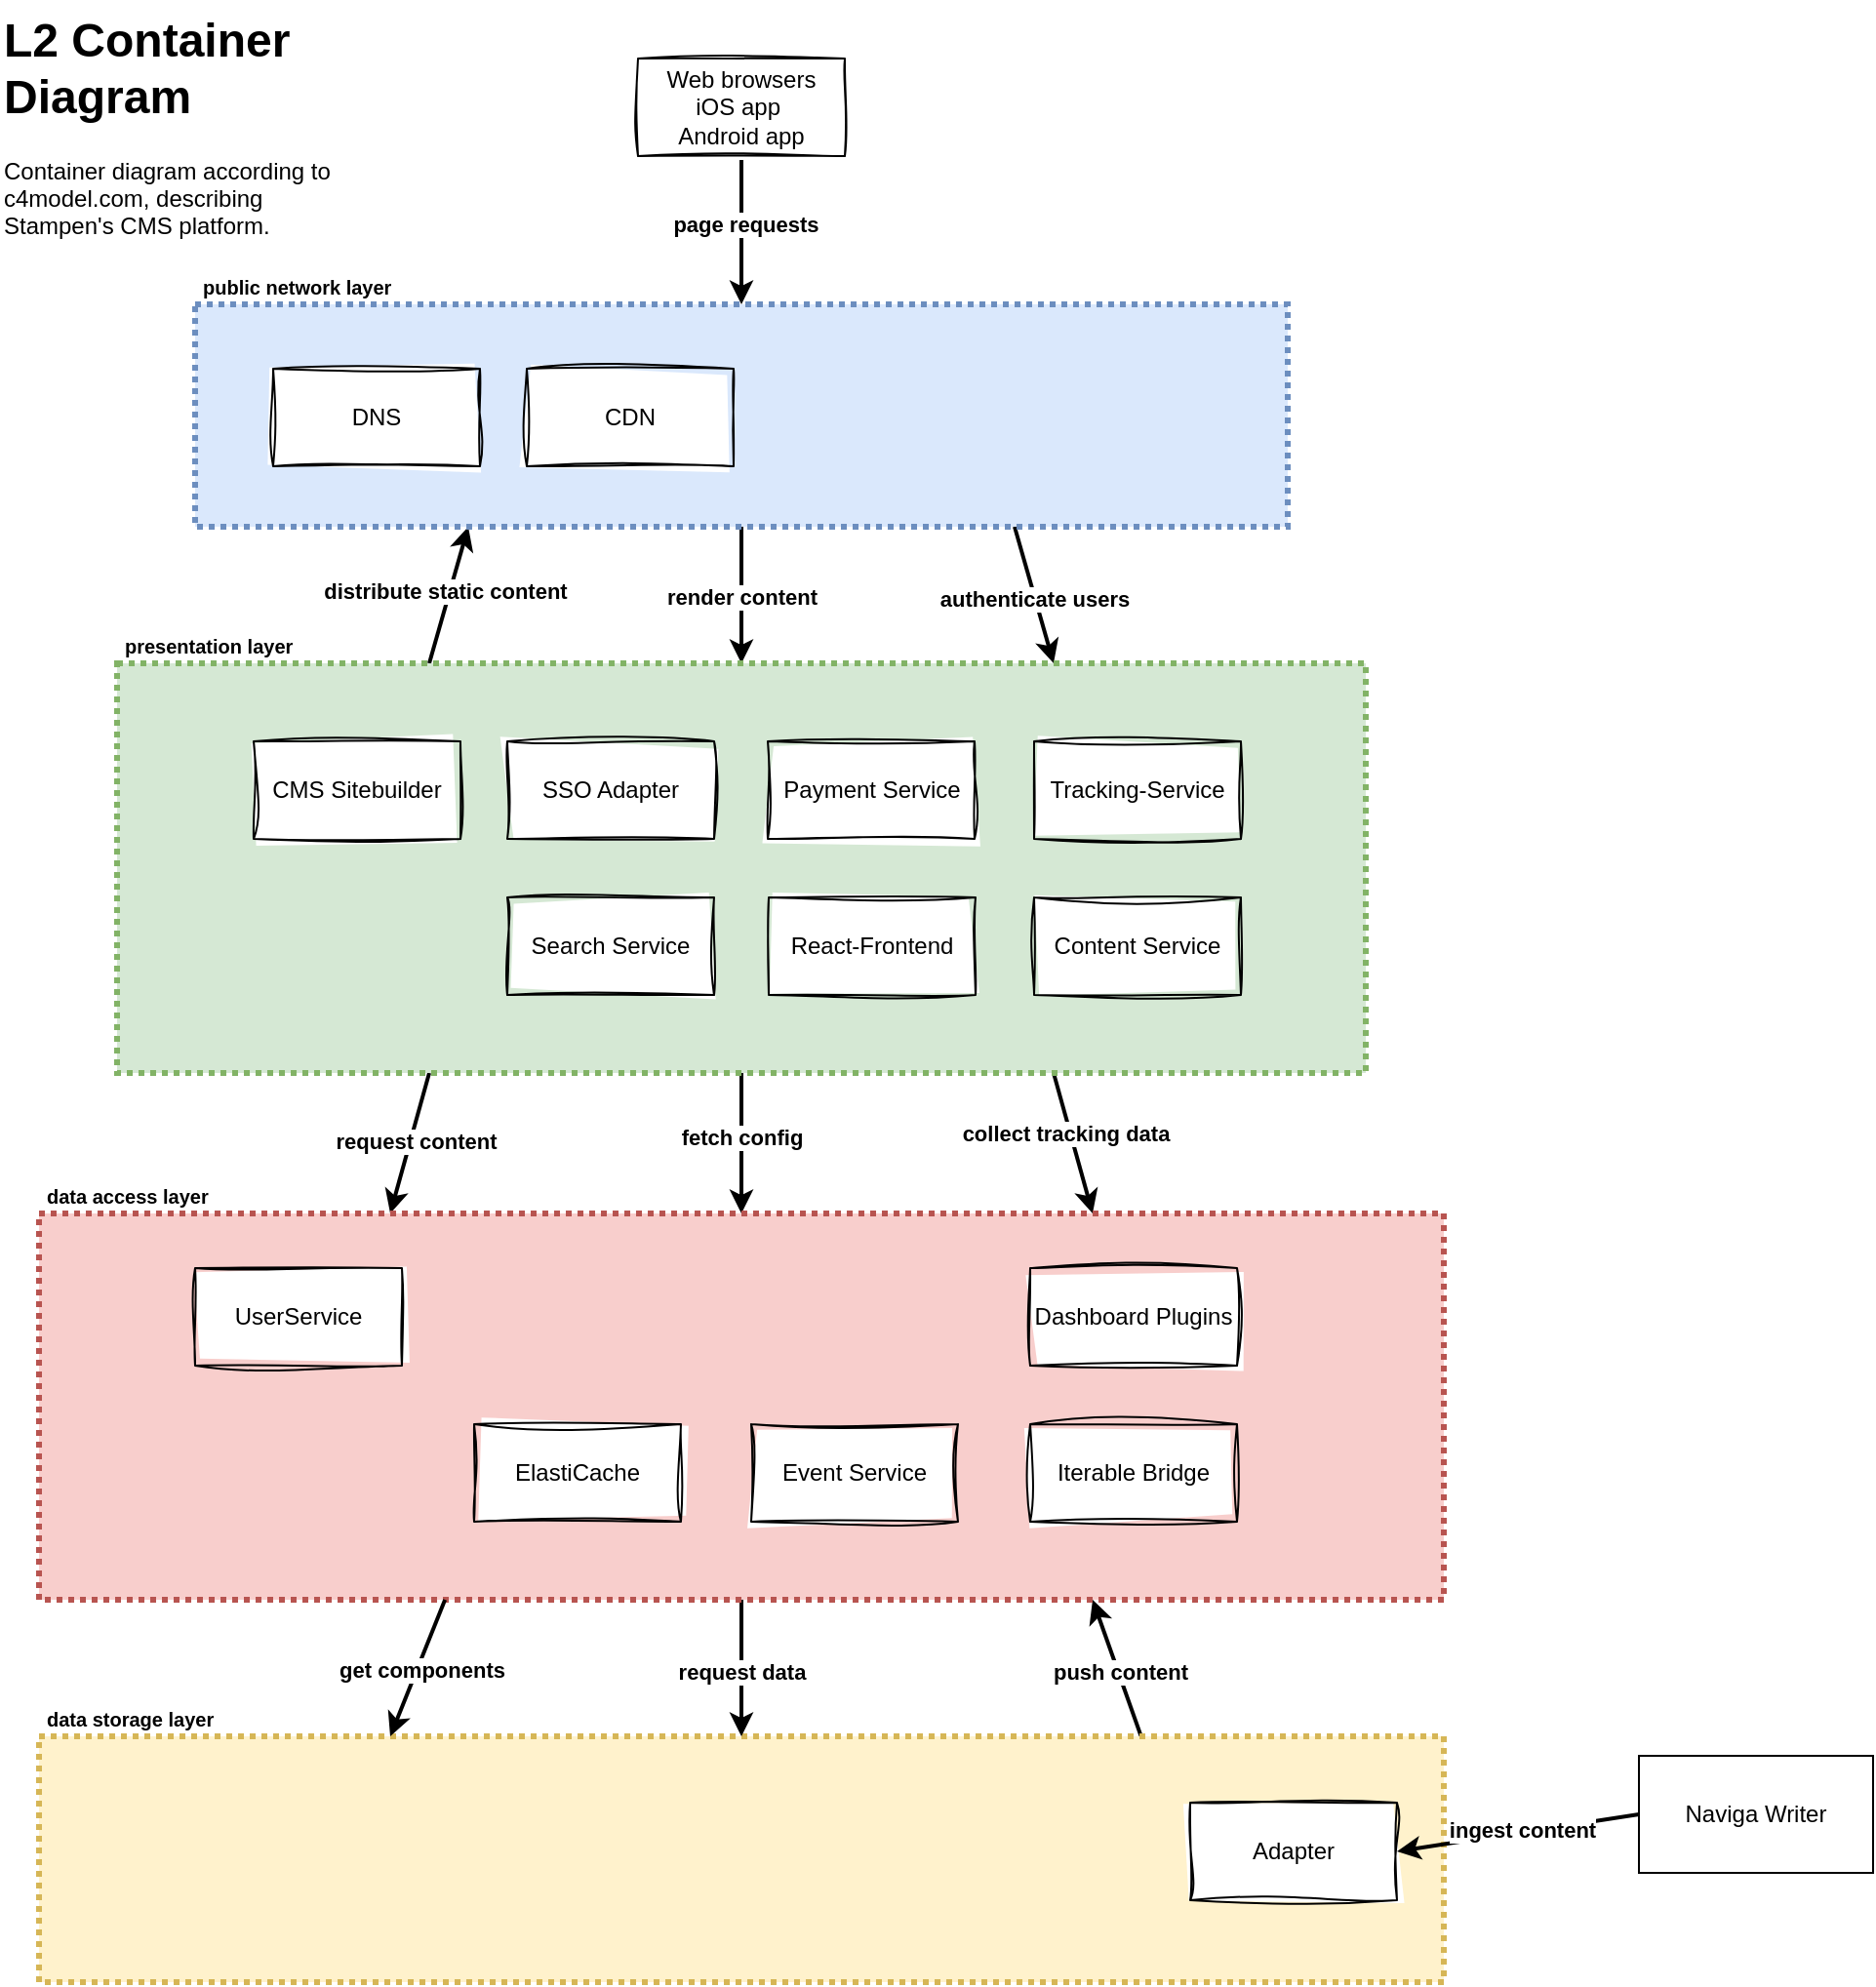 <mxfile version="26.0.9" pages="4">
  <diagram name="Page-1" id="uLC97kkECrQcUkzZvFg0">
    <mxGraphModel dx="1025" dy="602" grid="1" gridSize="10" guides="1" tooltips="1" connect="1" arrows="1" fold="1" page="1" pageScale="1" pageWidth="827" pageHeight="1169" math="0" shadow="0">
      <root>
        <mxCell id="0" />
        <mxCell id="1" parent="0" />
        <mxCell id="zGbDaNfx95HRnWShP1by-7" style="rounded=0;orthogonalLoop=1;jettySize=auto;html=1;exitX=0.785;exitY=0.008;exitDx=0;exitDy=0;entryX=0.75;entryY=1;entryDx=0;entryDy=0;strokeWidth=2;exitPerimeter=0;" parent="1" source="zGbDaNfx95HRnWShP1by-1" target="e5545xmRH3Jb9SJGrrUb-4" edge="1">
          <mxGeometry relative="1" as="geometry" />
        </mxCell>
        <mxCell id="zGbDaNfx95HRnWShP1by-8" value="push content" style="edgeLabel;html=1;align=center;verticalAlign=middle;resizable=0;points=[];fontStyle=1" parent="zGbDaNfx95HRnWShP1by-7" vertex="1" connectable="0">
          <mxGeometry x="-0.037" y="-1" relative="1" as="geometry">
            <mxPoint as="offset" />
          </mxGeometry>
        </mxCell>
        <mxCell id="zGbDaNfx95HRnWShP1by-1" value="data storage layer" style="rounded=0;whiteSpace=wrap;html=1;labelPosition=center;verticalLabelPosition=top;align=left;verticalAlign=bottom;spacingLeft=2;spacingTop=-2;fillColor=#fff2cc;fillStyle=auto;dashed=1;fontSize=10;strokeColor=#d6b656;fontStyle=1;strokeWidth=3;dashPattern=1 1;" parent="1" vertex="1">
          <mxGeometry x="40" y="890" width="720" height="126" as="geometry" />
        </mxCell>
        <mxCell id="e5545xmRH3Jb9SJGrrUb-16" style="edgeStyle=orthogonalEdgeStyle;rounded=0;orthogonalLoop=1;jettySize=auto;html=1;exitX=0.5;exitY=1;exitDx=0;exitDy=0;entryX=0.5;entryY=0;entryDx=0;entryDy=0;strokeWidth=2;" parent="1" source="e5545xmRH3Jb9SJGrrUb-2" target="e5545xmRH3Jb9SJGrrUb-3" edge="1">
          <mxGeometry relative="1" as="geometry" />
        </mxCell>
        <mxCell id="e5545xmRH3Jb9SJGrrUb-17" value="render content" style="edgeLabel;html=1;align=center;verticalAlign=middle;resizable=0;points=[];fontStyle=1" parent="e5545xmRH3Jb9SJGrrUb-16" vertex="1" connectable="0">
          <mxGeometry x="0.033" y="-2" relative="1" as="geometry">
            <mxPoint x="2" as="offset" />
          </mxGeometry>
        </mxCell>
        <mxCell id="e5545xmRH3Jb9SJGrrUb-29" style="rounded=0;orthogonalLoop=1;jettySize=auto;html=1;exitX=0.75;exitY=1;exitDx=0;exitDy=0;entryX=0.75;entryY=0;entryDx=0;entryDy=0;strokeWidth=2;" parent="1" source="e5545xmRH3Jb9SJGrrUb-2" target="e5545xmRH3Jb9SJGrrUb-3" edge="1">
          <mxGeometry relative="1" as="geometry" />
        </mxCell>
        <mxCell id="e5545xmRH3Jb9SJGrrUb-30" value="authenticate users" style="edgeLabel;html=1;align=center;verticalAlign=middle;resizable=0;points=[];fontStyle=1" parent="e5545xmRH3Jb9SJGrrUb-29" vertex="1" connectable="0">
          <mxGeometry x="0.05" y="-1" relative="1" as="geometry">
            <mxPoint as="offset" />
          </mxGeometry>
        </mxCell>
        <mxCell id="e5545xmRH3Jb9SJGrrUb-52" style="rounded=0;orthogonalLoop=1;jettySize=auto;html=1;exitX=0.25;exitY=1;exitDx=0;exitDy=0;entryX=0.25;entryY=0;entryDx=0;entryDy=0;strokeWidth=2;startArrow=classic;startFill=1;endArrow=none;" parent="1" source="e5545xmRH3Jb9SJGrrUb-2" target="e5545xmRH3Jb9SJGrrUb-3" edge="1">
          <mxGeometry relative="1" as="geometry">
            <Array as="points" />
          </mxGeometry>
        </mxCell>
        <mxCell id="e5545xmRH3Jb9SJGrrUb-53" value="distribute static content" style="edgeLabel;html=1;align=center;verticalAlign=middle;resizable=0;points=[];fontStyle=1" parent="e5545xmRH3Jb9SJGrrUb-52" vertex="1" connectable="0">
          <mxGeometry x="-0.04" y="-3" relative="1" as="geometry">
            <mxPoint as="offset" />
          </mxGeometry>
        </mxCell>
        <mxCell id="e5545xmRH3Jb9SJGrrUb-2" value="public network layer" style="rounded=0;whiteSpace=wrap;html=1;labelPosition=center;verticalLabelPosition=top;align=left;verticalAlign=bottom;spacingLeft=2;spacingTop=-2;fillColor=#dae8fc;fillStyle=solid;dashed=1;fontSize=10;strokeColor=#6c8ebf;gradientColor=none;fontStyle=1;strokeWidth=3;dashPattern=1 1;" parent="1" vertex="1">
          <mxGeometry x="120" y="156" width="560" height="114" as="geometry" />
        </mxCell>
        <mxCell id="e5545xmRH3Jb9SJGrrUb-20" style="rounded=0;orthogonalLoop=1;jettySize=auto;html=1;exitX=0.25;exitY=1;exitDx=0;exitDy=0;entryX=0.25;entryY=0;entryDx=0;entryDy=0;strokeWidth=2;" parent="1" source="e5545xmRH3Jb9SJGrrUb-3" target="e5545xmRH3Jb9SJGrrUb-4" edge="1">
          <mxGeometry relative="1" as="geometry" />
        </mxCell>
        <mxCell id="e5545xmRH3Jb9SJGrrUb-21" value="request content" style="edgeLabel;html=1;align=center;verticalAlign=middle;resizable=0;points=[];fontStyle=1" parent="e5545xmRH3Jb9SJGrrUb-20" vertex="1" connectable="0">
          <mxGeometry x="-0.057" y="2" relative="1" as="geometry">
            <mxPoint as="offset" />
          </mxGeometry>
        </mxCell>
        <mxCell id="e5545xmRH3Jb9SJGrrUb-24" style="edgeStyle=orthogonalEdgeStyle;rounded=0;orthogonalLoop=1;jettySize=auto;html=1;exitX=0.5;exitY=1;exitDx=0;exitDy=0;strokeWidth=2;" parent="1" source="e5545xmRH3Jb9SJGrrUb-3" target="e5545xmRH3Jb9SJGrrUb-4" edge="1">
          <mxGeometry relative="1" as="geometry" />
        </mxCell>
        <mxCell id="e5545xmRH3Jb9SJGrrUb-25" value="fetch config" style="edgeLabel;html=1;align=center;verticalAlign=middle;resizable=0;points=[];fontStyle=1" parent="e5545xmRH3Jb9SJGrrUb-24" vertex="1" connectable="0">
          <mxGeometry x="-0.08" relative="1" as="geometry">
            <mxPoint as="offset" />
          </mxGeometry>
        </mxCell>
        <mxCell id="e5545xmRH3Jb9SJGrrUb-26" style="rounded=0;orthogonalLoop=1;jettySize=auto;html=1;exitX=0.75;exitY=1;exitDx=0;exitDy=0;entryX=0.75;entryY=0;entryDx=0;entryDy=0;strokeWidth=2;" parent="1" source="e5545xmRH3Jb9SJGrrUb-3" target="e5545xmRH3Jb9SJGrrUb-4" edge="1">
          <mxGeometry relative="1" as="geometry" />
        </mxCell>
        <mxCell id="e5545xmRH3Jb9SJGrrUb-27" value="collect tracking data" style="edgeLabel;html=1;align=center;verticalAlign=middle;resizable=0;points=[];fontStyle=1" parent="e5545xmRH3Jb9SJGrrUb-26" vertex="1" connectable="0">
          <mxGeometry x="-0.159" y="-3" relative="1" as="geometry">
            <mxPoint as="offset" />
          </mxGeometry>
        </mxCell>
        <mxCell id="e5545xmRH3Jb9SJGrrUb-3" value="presentation layer" style="rounded=0;whiteSpace=wrap;html=1;labelPosition=center;verticalLabelPosition=top;align=left;verticalAlign=bottom;spacingLeft=2;spacingTop=-2;fillColor=#d5e8d4;fillStyle=auto;dashed=1;fontSize=10;strokeColor=#82b366;fontStyle=1;strokeWidth=3;dashPattern=1 1;" parent="1" vertex="1">
          <mxGeometry x="80" y="340" width="640" height="210" as="geometry" />
        </mxCell>
        <mxCell id="zGbDaNfx95HRnWShP1by-2" style="edgeStyle=orthogonalEdgeStyle;rounded=0;orthogonalLoop=1;jettySize=auto;html=1;exitX=0.5;exitY=1;exitDx=0;exitDy=0;strokeWidth=2;" parent="1" source="e5545xmRH3Jb9SJGrrUb-4" target="zGbDaNfx95HRnWShP1by-1" edge="1">
          <mxGeometry relative="1" as="geometry" />
        </mxCell>
        <mxCell id="zGbDaNfx95HRnWShP1by-3" value="&lt;b&gt;request data&lt;/b&gt;" style="edgeLabel;html=1;align=center;verticalAlign=middle;resizable=0;points=[];" parent="zGbDaNfx95HRnWShP1by-2" vertex="1" connectable="0">
          <mxGeometry x="0.083" y="1" relative="1" as="geometry">
            <mxPoint x="-1" y="-1" as="offset" />
          </mxGeometry>
        </mxCell>
        <mxCell id="e5545xmRH3Jb9SJGrrUb-4" value="data access layer" style="rounded=0;whiteSpace=wrap;html=1;labelPosition=center;verticalLabelPosition=top;align=left;verticalAlign=bottom;spacingLeft=2;spacingTop=-2;fillColor=#f8cecc;fillStyle=auto;dashed=1;fontSize=10;strokeColor=#b85450;fontStyle=1;strokeWidth=3;dashPattern=1 1;" parent="1" vertex="1">
          <mxGeometry x="40" y="622" width="720" height="198" as="geometry" />
        </mxCell>
        <mxCell id="e5545xmRH3Jb9SJGrrUb-8" value="SSO Adapter" style="rounded=0;whiteSpace=wrap;html=1;sketch=1;curveFitting=1;jiggle=2;" parent="1" vertex="1">
          <mxGeometry x="280" y="380" width="106" height="50" as="geometry" />
        </mxCell>
        <mxCell id="e5545xmRH3Jb9SJGrrUb-9" value="UserService" style="rounded=0;whiteSpace=wrap;html=1;strokeWidth=1;sketch=1;curveFitting=1;jiggle=2;" parent="1" vertex="1">
          <mxGeometry x="120" y="650" width="106" height="50" as="geometry" />
        </mxCell>
        <mxCell id="e5545xmRH3Jb9SJGrrUb-10" value="Tracking-Service" style="rounded=0;whiteSpace=wrap;html=1;sketch=1;curveFitting=1;jiggle=2;" parent="1" vertex="1">
          <mxGeometry x="550" y="380" width="106" height="50" as="geometry" />
        </mxCell>
        <mxCell id="e5545xmRH3Jb9SJGrrUb-18" style="rounded=0;orthogonalLoop=1;jettySize=auto;html=1;exitX=0.5;exitY=1;exitDx=0;exitDy=0;entryX=0.5;entryY=0;entryDx=0;entryDy=0;strokeWidth=2;" parent="1" source="e5545xmRH3Jb9SJGrrUb-11" target="e5545xmRH3Jb9SJGrrUb-2" edge="1">
          <mxGeometry relative="1" as="geometry" />
        </mxCell>
        <mxCell id="e5545xmRH3Jb9SJGrrUb-32" value="page requests" style="edgeLabel;html=1;align=center;verticalAlign=middle;resizable=0;points=[];fontStyle=1" parent="e5545xmRH3Jb9SJGrrUb-18" vertex="1" connectable="0">
          <mxGeometry x="-0.086" y="2" relative="1" as="geometry">
            <mxPoint as="offset" />
          </mxGeometry>
        </mxCell>
        <mxCell id="e5545xmRH3Jb9SJGrrUb-11" value="Web browsers&lt;div&gt;iOS app&amp;nbsp;&lt;/div&gt;&lt;div&gt;Android app&lt;/div&gt;" style="rounded=0;whiteSpace=wrap;html=1;sketch=1;curveFitting=1;jiggle=2;" parent="1" vertex="1">
          <mxGeometry x="347" y="30" width="106" height="50" as="geometry" />
        </mxCell>
        <mxCell id="e5545xmRH3Jb9SJGrrUb-13" value="Payment Service" style="rounded=0;whiteSpace=wrap;html=1;sketch=1;curveFitting=1;jiggle=2;" parent="1" vertex="1">
          <mxGeometry x="413.5" y="380" width="106" height="50" as="geometry" />
        </mxCell>
        <mxCell id="e5545xmRH3Jb9SJGrrUb-31" value="CDN" style="rounded=0;whiteSpace=wrap;html=1;sketch=1;curveFitting=1;jiggle=2;" parent="1" vertex="1">
          <mxGeometry x="290" y="189" width="106" height="50" as="geometry" />
        </mxCell>
        <mxCell id="e5545xmRH3Jb9SJGrrUb-33" value="Content Service" style="rounded=0;whiteSpace=wrap;html=1;sketch=1;curveFitting=1;jiggle=2;" parent="1" vertex="1">
          <mxGeometry x="550" y="460" width="106" height="50" as="geometry" />
        </mxCell>
        <mxCell id="e5545xmRH3Jb9SJGrrUb-34" value="Search&lt;span style=&quot;color: rgba(0, 0, 0, 0); font-family: monospace; font-size: 0px; text-align: start; text-wrap: nowrap;&quot;&gt;%3CmxGraphModel%3E%3Croot%3E%3CmxCell%20id%3D%220%22%2F%3E%3CmxCell%20id%3D%221%22%20parent%3D%220%22%2F%3E%3CmxCell%20id%3D%222%22%20value%3D%22Content%20Service%22%20style%3D%22rounded%3D0%3BwhiteSpace%3Dwrap%3Bhtml%3D1%3B%22%20vertex%3D%221%22%20parent%3D%221%22%3E%3CmxGeometry%20x%3D%22550%22%20y%3D%22470%22%20width%3D%22106%22%20height%3D%2250%22%20as%3D%22geometry%22%2F%3E%3C%2FmxCell%3E%3C%2Froot%3E%3C%2FmxGraphModel%3E&lt;/span&gt;&amp;nbsp;Service" style="rounded=0;whiteSpace=wrap;html=1;sketch=1;curveFitting=1;jiggle=2;" parent="1" vertex="1">
          <mxGeometry x="280" y="460" width="106" height="50" as="geometry" />
        </mxCell>
        <mxCell id="e5545xmRH3Jb9SJGrrUb-37" value="Adapter" style="rounded=0;whiteSpace=wrap;html=1;sketch=1;curveFitting=1;jiggle=2;" parent="1" vertex="1">
          <mxGeometry x="630" y="924" width="106" height="50" as="geometry" />
        </mxCell>
        <mxCell id="e5545xmRH3Jb9SJGrrUb-40" value="Dashboard Plugins" style="rounded=0;whiteSpace=wrap;html=1;sketch=1;curveFitting=1;jiggle=2;" parent="1" vertex="1">
          <mxGeometry x="548" y="650" width="106" height="50" as="geometry" />
        </mxCell>
        <mxCell id="e5545xmRH3Jb9SJGrrUb-42" value="ElastiCache" style="rounded=0;whiteSpace=wrap;html=1;sketch=1;curveFitting=1;jiggle=2;" parent="1" vertex="1">
          <mxGeometry x="263" y="730" width="106" height="50" as="geometry" />
        </mxCell>
        <mxCell id="e5545xmRH3Jb9SJGrrUb-43" value="CMS Sitebuilder" style="rounded=0;whiteSpace=wrap;html=1;sketch=1;curveFitting=1;jiggle=2;" parent="1" vertex="1">
          <mxGeometry x="150" y="380" width="106" height="50" as="geometry" />
        </mxCell>
        <mxCell id="e5545xmRH3Jb9SJGrrUb-44" value="React-Frontend" style="rounded=0;whiteSpace=wrap;html=1;sketch=1;curveFitting=1;jiggle=2;" parent="1" vertex="1">
          <mxGeometry x="414" y="460" width="106" height="50" as="geometry" />
        </mxCell>
        <mxCell id="e5545xmRH3Jb9SJGrrUb-45" value="Iterable Bridge" style="rounded=0;whiteSpace=wrap;html=1;sketch=1;curveFitting=1;jiggle=2;" parent="1" vertex="1">
          <mxGeometry x="548" y="730" width="106" height="50" as="geometry" />
        </mxCell>
        <mxCell id="e5545xmRH3Jb9SJGrrUb-47" value="Event Service" style="rounded=0;whiteSpace=wrap;html=1;sketch=1;curveFitting=1;jiggle=2;" parent="1" vertex="1">
          <mxGeometry x="405" y="730" width="106" height="50" as="geometry" />
        </mxCell>
        <mxCell id="e5545xmRH3Jb9SJGrrUb-48" value="DNS" style="rounded=0;whiteSpace=wrap;html=1;sketch=1;curveFitting=1;jiggle=2;" parent="1" vertex="1">
          <mxGeometry x="160" y="189" width="106" height="50" as="geometry" />
        </mxCell>
        <mxCell id="LVvOtSNeGutr6rOgMHUB-1" value="&lt;h1 style=&quot;margin-top: 0px;&quot;&gt;L2 Container Diagram&lt;/h1&gt;&lt;p&gt;Container diagram according to c4model.com, describing Stampen&#39;s CMS platform.&lt;/p&gt;" style="text;html=1;whiteSpace=wrap;overflow=hidden;rounded=0;" parent="1" vertex="1">
          <mxGeometry x="20" width="190" height="120" as="geometry" />
        </mxCell>
        <mxCell id="zGbDaNfx95HRnWShP1by-4" style="rounded=0;orthogonalLoop=1;jettySize=auto;html=1;exitX=0.289;exitY=1;exitDx=0;exitDy=0;entryX=0.25;entryY=0;entryDx=0;entryDy=0;strokeWidth=2;exitPerimeter=0;" parent="1" source="e5545xmRH3Jb9SJGrrUb-4" target="zGbDaNfx95HRnWShP1by-1" edge="1">
          <mxGeometry relative="1" as="geometry">
            <Array as="points" />
          </mxGeometry>
        </mxCell>
        <mxCell id="BU4JU-sKp2h5h3BOpqae-1" value="get components" style="edgeLabel;html=1;align=center;verticalAlign=middle;resizable=0;points=[];fontStyle=1" parent="zGbDaNfx95HRnWShP1by-4" vertex="1" connectable="0">
          <mxGeometry x="0.011" y="2" relative="1" as="geometry">
            <mxPoint as="offset" />
          </mxGeometry>
        </mxCell>
        <mxCell id="7v1ju3GJAq0gbqW2GBz6-1" style="rounded=0;orthogonalLoop=1;jettySize=auto;html=1;entryX=1;entryY=0.5;entryDx=0;entryDy=0;strokeWidth=2;" edge="1" parent="1" target="e5545xmRH3Jb9SJGrrUb-37">
          <mxGeometry relative="1" as="geometry">
            <mxPoint x="860" y="930" as="sourcePoint" />
            <mxPoint x="590" y="830" as="targetPoint" />
          </mxGeometry>
        </mxCell>
        <mxCell id="7v1ju3GJAq0gbqW2GBz6-2" value="ingest content" style="edgeLabel;html=1;align=center;verticalAlign=middle;resizable=0;points=[];fontStyle=1" vertex="1" connectable="0" parent="7v1ju3GJAq0gbqW2GBz6-1">
          <mxGeometry x="-0.037" y="-1" relative="1" as="geometry">
            <mxPoint as="offset" />
          </mxGeometry>
        </mxCell>
        <mxCell id="7v1ju3GJAq0gbqW2GBz6-4" value="Naviga Writer" style="rounded=0;whiteSpace=wrap;html=1;" vertex="1" parent="1">
          <mxGeometry x="860" y="900" width="120" height="60" as="geometry" />
        </mxCell>
      </root>
    </mxGraphModel>
  </diagram>
  <diagram name="Copy of Page-1" id="HBkMsWNpmGDnNlCVAA2V">
    <mxGraphModel dx="785" dy="602" grid="1" gridSize="10" guides="1" tooltips="1" connect="1" arrows="1" fold="1" page="1" pageScale="1" pageWidth="827" pageHeight="1169" math="0" shadow="0">
      <root>
        <mxCell id="kwydn21-n6TAve3_eSde-0" />
        <mxCell id="kwydn21-n6TAve3_eSde-1" parent="kwydn21-n6TAve3_eSde-0" />
        <mxCell id="kwydn21-n6TAve3_eSde-2" style="rounded=0;orthogonalLoop=1;jettySize=auto;html=1;exitX=0.785;exitY=0.008;exitDx=0;exitDy=0;entryX=0.75;entryY=1;entryDx=0;entryDy=0;strokeWidth=2;exitPerimeter=0;" edge="1" parent="kwydn21-n6TAve3_eSde-1" source="kwydn21-n6TAve3_eSde-4" target="kwydn21-n6TAve3_eSde-21">
          <mxGeometry relative="1" as="geometry" />
        </mxCell>
        <mxCell id="kwydn21-n6TAve3_eSde-3" value="push content" style="edgeLabel;html=1;align=center;verticalAlign=middle;resizable=0;points=[];fontStyle=1" vertex="1" connectable="0" parent="kwydn21-n6TAve3_eSde-2">
          <mxGeometry x="-0.037" y="-1" relative="1" as="geometry">
            <mxPoint as="offset" />
          </mxGeometry>
        </mxCell>
        <mxCell id="kwydn21-n6TAve3_eSde-4" value="data storage layer" style="rounded=0;whiteSpace=wrap;html=1;labelPosition=center;verticalLabelPosition=top;align=left;verticalAlign=bottom;spacingLeft=2;spacingTop=-2;fillColor=#fff2cc;fillStyle=auto;dashed=1;fontSize=10;strokeColor=#d6b656;fontStyle=1;strokeWidth=3;dashPattern=1 1;" vertex="1" parent="kwydn21-n6TAve3_eSde-1">
          <mxGeometry x="40" y="890" width="720" height="126" as="geometry" />
        </mxCell>
        <mxCell id="kwydn21-n6TAve3_eSde-5" style="edgeStyle=orthogonalEdgeStyle;rounded=0;orthogonalLoop=1;jettySize=auto;html=1;exitX=0.5;exitY=1;exitDx=0;exitDy=0;entryX=0.5;entryY=0;entryDx=0;entryDy=0;strokeWidth=2;" edge="1" parent="kwydn21-n6TAve3_eSde-1" source="kwydn21-n6TAve3_eSde-11" target="kwydn21-n6TAve3_eSde-18">
          <mxGeometry relative="1" as="geometry" />
        </mxCell>
        <mxCell id="kwydn21-n6TAve3_eSde-6" value="render content" style="edgeLabel;html=1;align=center;verticalAlign=middle;resizable=0;points=[];fontStyle=1" vertex="1" connectable="0" parent="kwydn21-n6TAve3_eSde-5">
          <mxGeometry x="0.033" y="-2" relative="1" as="geometry">
            <mxPoint x="2" as="offset" />
          </mxGeometry>
        </mxCell>
        <mxCell id="kwydn21-n6TAve3_eSde-7" style="rounded=0;orthogonalLoop=1;jettySize=auto;html=1;exitX=0.75;exitY=1;exitDx=0;exitDy=0;entryX=0.75;entryY=0;entryDx=0;entryDy=0;strokeWidth=2;" edge="1" parent="kwydn21-n6TAve3_eSde-1" source="kwydn21-n6TAve3_eSde-11" target="kwydn21-n6TAve3_eSde-18">
          <mxGeometry relative="1" as="geometry" />
        </mxCell>
        <mxCell id="kwydn21-n6TAve3_eSde-8" value="authenticate users" style="edgeLabel;html=1;align=center;verticalAlign=middle;resizable=0;points=[];fontStyle=1" vertex="1" connectable="0" parent="kwydn21-n6TAve3_eSde-7">
          <mxGeometry x="0.05" y="-1" relative="1" as="geometry">
            <mxPoint as="offset" />
          </mxGeometry>
        </mxCell>
        <mxCell id="kwydn21-n6TAve3_eSde-9" style="rounded=0;orthogonalLoop=1;jettySize=auto;html=1;exitX=0.25;exitY=1;exitDx=0;exitDy=0;entryX=0.25;entryY=0;entryDx=0;entryDy=0;strokeWidth=2;startArrow=classic;startFill=1;endArrow=none;" edge="1" parent="kwydn21-n6TAve3_eSde-1" source="kwydn21-n6TAve3_eSde-11" target="kwydn21-n6TAve3_eSde-18">
          <mxGeometry relative="1" as="geometry">
            <Array as="points" />
          </mxGeometry>
        </mxCell>
        <mxCell id="kwydn21-n6TAve3_eSde-10" value="distribute static content" style="edgeLabel;html=1;align=center;verticalAlign=middle;resizable=0;points=[];fontStyle=1" vertex="1" connectable="0" parent="kwydn21-n6TAve3_eSde-9">
          <mxGeometry x="-0.04" y="-3" relative="1" as="geometry">
            <mxPoint as="offset" />
          </mxGeometry>
        </mxCell>
        <mxCell id="kwydn21-n6TAve3_eSde-11" value="public network layer" style="rounded=0;whiteSpace=wrap;html=1;labelPosition=center;verticalLabelPosition=top;align=left;verticalAlign=bottom;spacingLeft=2;spacingTop=-2;fillColor=#dae8fc;fillStyle=solid;dashed=1;fontSize=10;strokeColor=#6c8ebf;gradientColor=none;fontStyle=1;strokeWidth=3;dashPattern=1 1;" vertex="1" parent="kwydn21-n6TAve3_eSde-1">
          <mxGeometry x="120" y="156" width="560" height="114" as="geometry" />
        </mxCell>
        <mxCell id="kwydn21-n6TAve3_eSde-12" style="rounded=0;orthogonalLoop=1;jettySize=auto;html=1;exitX=0.25;exitY=1;exitDx=0;exitDy=0;entryX=0.25;entryY=0;entryDx=0;entryDy=0;strokeWidth=2;" edge="1" parent="kwydn21-n6TAve3_eSde-1" source="kwydn21-n6TAve3_eSde-18" target="kwydn21-n6TAve3_eSde-21">
          <mxGeometry relative="1" as="geometry" />
        </mxCell>
        <mxCell id="kwydn21-n6TAve3_eSde-13" value="request content" style="edgeLabel;html=1;align=center;verticalAlign=middle;resizable=0;points=[];fontStyle=1" vertex="1" connectable="0" parent="kwydn21-n6TAve3_eSde-12">
          <mxGeometry x="-0.057" y="2" relative="1" as="geometry">
            <mxPoint as="offset" />
          </mxGeometry>
        </mxCell>
        <mxCell id="kwydn21-n6TAve3_eSde-14" style="edgeStyle=orthogonalEdgeStyle;rounded=0;orthogonalLoop=1;jettySize=auto;html=1;exitX=0.5;exitY=1;exitDx=0;exitDy=0;strokeWidth=2;" edge="1" parent="kwydn21-n6TAve3_eSde-1" source="kwydn21-n6TAve3_eSde-18" target="kwydn21-n6TAve3_eSde-21">
          <mxGeometry relative="1" as="geometry" />
        </mxCell>
        <mxCell id="kwydn21-n6TAve3_eSde-15" value="fetch config" style="edgeLabel;html=1;align=center;verticalAlign=middle;resizable=0;points=[];fontStyle=1" vertex="1" connectable="0" parent="kwydn21-n6TAve3_eSde-14">
          <mxGeometry x="-0.08" relative="1" as="geometry">
            <mxPoint as="offset" />
          </mxGeometry>
        </mxCell>
        <mxCell id="kwydn21-n6TAve3_eSde-16" style="rounded=0;orthogonalLoop=1;jettySize=auto;html=1;exitX=0.75;exitY=1;exitDx=0;exitDy=0;entryX=0.75;entryY=0;entryDx=0;entryDy=0;strokeWidth=2;" edge="1" parent="kwydn21-n6TAve3_eSde-1" source="kwydn21-n6TAve3_eSde-18" target="kwydn21-n6TAve3_eSde-21">
          <mxGeometry relative="1" as="geometry" />
        </mxCell>
        <mxCell id="kwydn21-n6TAve3_eSde-17" value="collect tracking data" style="edgeLabel;html=1;align=center;verticalAlign=middle;resizable=0;points=[];fontStyle=1" vertex="1" connectable="0" parent="kwydn21-n6TAve3_eSde-16">
          <mxGeometry x="-0.159" y="-3" relative="1" as="geometry">
            <mxPoint as="offset" />
          </mxGeometry>
        </mxCell>
        <mxCell id="kwydn21-n6TAve3_eSde-18" value="presentation layer" style="rounded=0;whiteSpace=wrap;html=1;labelPosition=center;verticalLabelPosition=top;align=left;verticalAlign=bottom;spacingLeft=2;spacingTop=-2;fillColor=#d5e8d4;fillStyle=auto;dashed=1;fontSize=10;strokeColor=#82b366;fontStyle=1;strokeWidth=3;dashPattern=1 1;" vertex="1" parent="kwydn21-n6TAve3_eSde-1">
          <mxGeometry x="80" y="340" width="640" height="210" as="geometry" />
        </mxCell>
        <mxCell id="kwydn21-n6TAve3_eSde-19" style="edgeStyle=orthogonalEdgeStyle;rounded=0;orthogonalLoop=1;jettySize=auto;html=1;exitX=0.5;exitY=1;exitDx=0;exitDy=0;strokeWidth=2;" edge="1" parent="kwydn21-n6TAve3_eSde-1" source="kwydn21-n6TAve3_eSde-21" target="kwydn21-n6TAve3_eSde-4">
          <mxGeometry relative="1" as="geometry" />
        </mxCell>
        <mxCell id="kwydn21-n6TAve3_eSde-20" value="&lt;b&gt;request data&lt;/b&gt;" style="edgeLabel;html=1;align=center;verticalAlign=middle;resizable=0;points=[];" vertex="1" connectable="0" parent="kwydn21-n6TAve3_eSde-19">
          <mxGeometry x="0.083" y="1" relative="1" as="geometry">
            <mxPoint x="-1" y="-1" as="offset" />
          </mxGeometry>
        </mxCell>
        <mxCell id="kwydn21-n6TAve3_eSde-21" value="content layer" style="rounded=0;whiteSpace=wrap;html=1;labelPosition=center;verticalLabelPosition=top;align=left;verticalAlign=bottom;spacingLeft=2;spacingTop=-2;fillColor=#f8cecc;fillStyle=auto;dashed=1;fontSize=10;strokeColor=#b85450;fontStyle=1;strokeWidth=3;dashPattern=1 1;" vertex="1" parent="kwydn21-n6TAve3_eSde-1">
          <mxGeometry x="40" y="622" width="720" height="198" as="geometry" />
        </mxCell>
        <mxCell id="kwydn21-n6TAve3_eSde-22" value="SSO Adapter" style="rounded=0;whiteSpace=wrap;html=1;sketch=1;curveFitting=1;jiggle=2;" vertex="1" parent="kwydn21-n6TAve3_eSde-1">
          <mxGeometry x="280" y="380" width="106" height="50" as="geometry" />
        </mxCell>
        <mxCell id="kwydn21-n6TAve3_eSde-23" value="UserService" style="rounded=0;whiteSpace=wrap;html=1;strokeWidth=1;sketch=1;curveFitting=1;jiggle=2;" vertex="1" parent="kwydn21-n6TAve3_eSde-1">
          <mxGeometry x="120" y="650" width="106" height="50" as="geometry" />
        </mxCell>
        <mxCell id="kwydn21-n6TAve3_eSde-24" value="Tracking-Service" style="rounded=0;whiteSpace=wrap;html=1;sketch=1;curveFitting=1;jiggle=2;" vertex="1" parent="kwydn21-n6TAve3_eSde-1">
          <mxGeometry x="550" y="380" width="106" height="50" as="geometry" />
        </mxCell>
        <mxCell id="kwydn21-n6TAve3_eSde-25" style="rounded=0;orthogonalLoop=1;jettySize=auto;html=1;exitX=0.5;exitY=1;exitDx=0;exitDy=0;entryX=0.5;entryY=0;entryDx=0;entryDy=0;strokeWidth=2;" edge="1" parent="kwydn21-n6TAve3_eSde-1" source="kwydn21-n6TAve3_eSde-27" target="kwydn21-n6TAve3_eSde-11">
          <mxGeometry relative="1" as="geometry" />
        </mxCell>
        <mxCell id="kwydn21-n6TAve3_eSde-26" value="page requests" style="edgeLabel;html=1;align=center;verticalAlign=middle;resizable=0;points=[];fontStyle=1" vertex="1" connectable="0" parent="kwydn21-n6TAve3_eSde-25">
          <mxGeometry x="-0.086" y="2" relative="1" as="geometry">
            <mxPoint as="offset" />
          </mxGeometry>
        </mxCell>
        <mxCell id="kwydn21-n6TAve3_eSde-27" value="Web browsers&lt;div&gt;iOS app&amp;nbsp;&lt;/div&gt;&lt;div&gt;Android app&lt;/div&gt;" style="rounded=0;whiteSpace=wrap;html=1;sketch=1;curveFitting=1;jiggle=2;" vertex="1" parent="kwydn21-n6TAve3_eSde-1">
          <mxGeometry x="347" y="30" width="106" height="50" as="geometry" />
        </mxCell>
        <mxCell id="kwydn21-n6TAve3_eSde-28" value="AWS Cloud Front" style="rounded=0;whiteSpace=wrap;html=1;sketch=1;curveFitting=1;jiggle=2;" vertex="1" parent="kwydn21-n6TAve3_eSde-1">
          <mxGeometry x="550" y="189" width="106" height="50" as="geometry" />
        </mxCell>
        <mxCell id="kwydn21-n6TAve3_eSde-29" value="Payment Service" style="rounded=0;whiteSpace=wrap;html=1;sketch=1;curveFitting=1;jiggle=2;" vertex="1" parent="kwydn21-n6TAve3_eSde-1">
          <mxGeometry x="413.5" y="380" width="106" height="50" as="geometry" />
        </mxCell>
        <mxCell id="kwydn21-n6TAve3_eSde-30" value="CDN" style="rounded=0;whiteSpace=wrap;html=1;sketch=1;curveFitting=1;jiggle=2;" vertex="1" parent="kwydn21-n6TAve3_eSde-1">
          <mxGeometry x="290" y="189" width="106" height="50" as="geometry" />
        </mxCell>
        <mxCell id="kwydn21-n6TAve3_eSde-31" value="Content Service" style="rounded=0;whiteSpace=wrap;html=1;sketch=1;curveFitting=1;jiggle=2;" vertex="1" parent="kwydn21-n6TAve3_eSde-1">
          <mxGeometry x="550" y="460" width="106" height="50" as="geometry" />
        </mxCell>
        <mxCell id="kwydn21-n6TAve3_eSde-32" value="Search&lt;span style=&quot;color: rgba(0, 0, 0, 0); font-family: monospace; font-size: 0px; text-align: start; text-wrap: nowrap;&quot;&gt;%3CmxGraphModel%3E%3Croot%3E%3CmxCell%20id%3D%220%22%2F%3E%3CmxCell%20id%3D%221%22%20parent%3D%220%22%2F%3E%3CmxCell%20id%3D%222%22%20value%3D%22Content%20Service%22%20style%3D%22rounded%3D0%3BwhiteSpace%3Dwrap%3Bhtml%3D1%3B%22%20vertex%3D%221%22%20parent%3D%221%22%3E%3CmxGeometry%20x%3D%22550%22%20y%3D%22470%22%20width%3D%22106%22%20height%3D%2250%22%20as%3D%22geometry%22%2F%3E%3C%2FmxCell%3E%3C%2Froot%3E%3C%2FmxGraphModel%3E&lt;/span&gt;&amp;nbsp;Service" style="rounded=0;whiteSpace=wrap;html=1;sketch=1;curveFitting=1;jiggle=2;" vertex="1" parent="kwydn21-n6TAve3_eSde-1">
          <mxGeometry x="280" y="460" width="106" height="50" as="geometry" />
        </mxCell>
        <mxCell id="kwydn21-n6TAve3_eSde-33" value="SLM Common" style="rounded=0;whiteSpace=wrap;html=1;sketch=1;curveFitting=1;jiggle=2;" vertex="1" parent="kwydn21-n6TAve3_eSde-1">
          <mxGeometry x="150" y="460" width="106" height="50" as="geometry" />
        </mxCell>
        <mxCell id="kwydn21-n6TAve3_eSde-34" value="Adapter" style="rounded=0;whiteSpace=wrap;html=1;sketch=1;curveFitting=1;jiggle=2;" vertex="1" parent="kwydn21-n6TAve3_eSde-1">
          <mxGeometry x="630" y="924" width="106" height="50" as="geometry" />
        </mxCell>
        <mxCell id="kwydn21-n6TAve3_eSde-35" value="Common Artifacts&lt;span style=&quot;color: rgba(0, 0, 0, 0); font-family: monospace; font-size: 0px; text-align: start; text-wrap: nowrap;&quot;&gt;%3CmxGraphModel%3E%3Croot%3E%3CmxCell%20id%3D%220%22%2F%3E%3CmxCell%20id%3D%221%22%20parent%3D%220%22%2F%3E%3CmxCell%20id%3D%222%22%20value%3D%22Common%20Infra%22%20style%3D%22rounded%3D0%3BwhiteSpace%3Dwrap%3Bhtml%3D1%3B%22%20vertex%3D%221%22%20parent%3D%221%22%3E%3CmxGeometry%20x%3D%22150%22%20y%3D%22470%22%20width%3D%22106%22%20height%3D%2250%22%20as%3D%22geometry%22%2F%3E%3C%2FmxCell%3E%3C%2Froot%3E%3C%2FmxGraphModel%3E&lt;/span&gt;" style="rounded=0;whiteSpace=wrap;html=1;sketch=1;curveFitting=1;jiggle=2;" vertex="1" parent="kwydn21-n6TAve3_eSde-1">
          <mxGeometry x="263" y="650" width="106" height="50" as="geometry" />
        </mxCell>
        <mxCell id="kwydn21-n6TAve3_eSde-36" value="Tooling" style="rounded=0;whiteSpace=wrap;html=1;sketch=1;curveFitting=1;jiggle=2;" vertex="1" parent="kwydn21-n6TAve3_eSde-1">
          <mxGeometry x="405" y="650" width="106" height="50" as="geometry" />
        </mxCell>
        <mxCell id="kwydn21-n6TAve3_eSde-37" value="Dashboard Plugins" style="rounded=0;whiteSpace=wrap;html=1;sketch=1;curveFitting=1;jiggle=2;" vertex="1" parent="kwydn21-n6TAve3_eSde-1">
          <mxGeometry x="548" y="650" width="106" height="50" as="geometry" />
        </mxCell>
        <mxCell id="kwydn21-n6TAve3_eSde-38" value="Renovate" style="rounded=0;whiteSpace=wrap;html=1;sketch=1;curveFitting=1;jiggle=2;" vertex="1" parent="kwydn21-n6TAve3_eSde-1">
          <mxGeometry x="122" y="730" width="106" height="50" as="geometry" />
        </mxCell>
        <mxCell id="kwydn21-n6TAve3_eSde-39" value="ElastiCache" style="rounded=0;whiteSpace=wrap;html=1;sketch=1;curveFitting=1;jiggle=2;" vertex="1" parent="kwydn21-n6TAve3_eSde-1">
          <mxGeometry x="263" y="730" width="106" height="50" as="geometry" />
        </mxCell>
        <mxCell id="kwydn21-n6TAve3_eSde-40" value="CMS Sitebuilder" style="rounded=0;whiteSpace=wrap;html=1;sketch=1;curveFitting=1;jiggle=2;" vertex="1" parent="kwydn21-n6TAve3_eSde-1">
          <mxGeometry x="150" y="380" width="106" height="50" as="geometry" />
        </mxCell>
        <mxCell id="kwydn21-n6TAve3_eSde-41" value="React-Frontend" style="rounded=0;whiteSpace=wrap;html=1;sketch=1;curveFitting=1;jiggle=2;" vertex="1" parent="kwydn21-n6TAve3_eSde-1">
          <mxGeometry x="414" y="460" width="106" height="50" as="geometry" />
        </mxCell>
        <mxCell id="kwydn21-n6TAve3_eSde-42" value="Iterable Bridge" style="rounded=0;whiteSpace=wrap;html=1;sketch=1;curveFitting=1;jiggle=2;" vertex="1" parent="kwydn21-n6TAve3_eSde-1">
          <mxGeometry x="548" y="730" width="106" height="50" as="geometry" />
        </mxCell>
        <mxCell id="kwydn21-n6TAve3_eSde-43" value="Event Service" style="rounded=0;whiteSpace=wrap;html=1;sketch=1;curveFitting=1;jiggle=2;" vertex="1" parent="kwydn21-n6TAve3_eSde-1">
          <mxGeometry x="405" y="730" width="106" height="50" as="geometry" />
        </mxCell>
        <mxCell id="kwydn21-n6TAve3_eSde-44" value="DNS" style="rounded=0;whiteSpace=wrap;html=1;sketch=1;curveFitting=1;jiggle=2;" vertex="1" parent="kwydn21-n6TAve3_eSde-1">
          <mxGeometry x="160" y="189" width="106" height="50" as="geometry" />
        </mxCell>
        <mxCell id="kwydn21-n6TAve3_eSde-45" value="AWS API Gateway" style="rounded=0;whiteSpace=wrap;html=1;sketch=1;curveFitting=1;jiggle=2;" vertex="1" parent="kwydn21-n6TAve3_eSde-1">
          <mxGeometry x="420" y="189" width="106" height="50" as="geometry" />
        </mxCell>
        <mxCell id="kwydn21-n6TAve3_eSde-46" value="&lt;h1 style=&quot;margin-top: 0px;&quot;&gt;L2 Container Diagram&lt;/h1&gt;&lt;p&gt;Container diagram according to c4model.com, describing Stampen&#39;s CMS platform.&lt;/p&gt;" style="text;html=1;whiteSpace=wrap;overflow=hidden;rounded=0;" vertex="1" parent="kwydn21-n6TAve3_eSde-1">
          <mxGeometry x="20" width="190" height="120" as="geometry" />
        </mxCell>
        <mxCell id="kwydn21-n6TAve3_eSde-47" style="rounded=0;orthogonalLoop=1;jettySize=auto;html=1;exitX=0.289;exitY=1;exitDx=0;exitDy=0;entryX=0.25;entryY=0;entryDx=0;entryDy=0;strokeWidth=2;exitPerimeter=0;" edge="1" parent="kwydn21-n6TAve3_eSde-1" source="kwydn21-n6TAve3_eSde-21" target="kwydn21-n6TAve3_eSde-4">
          <mxGeometry relative="1" as="geometry">
            <Array as="points" />
          </mxGeometry>
        </mxCell>
        <mxCell id="kwydn21-n6TAve3_eSde-48" value="get components" style="edgeLabel;html=1;align=center;verticalAlign=middle;resizable=0;points=[];fontStyle=1" vertex="1" connectable="0" parent="kwydn21-n6TAve3_eSde-47">
          <mxGeometry x="0.011" y="2" relative="1" as="geometry">
            <mxPoint as="offset" />
          </mxGeometry>
        </mxCell>
        <mxCell id="kwydn21-n6TAve3_eSde-49" style="rounded=0;orthogonalLoop=1;jettySize=auto;html=1;entryX=1;entryY=0.5;entryDx=0;entryDy=0;strokeWidth=2;" edge="1" parent="kwydn21-n6TAve3_eSde-1" target="kwydn21-n6TAve3_eSde-34">
          <mxGeometry relative="1" as="geometry">
            <mxPoint x="860" y="930" as="sourcePoint" />
            <mxPoint x="590" y="830" as="targetPoint" />
          </mxGeometry>
        </mxCell>
        <mxCell id="kwydn21-n6TAve3_eSde-50" value="ingest content" style="edgeLabel;html=1;align=center;verticalAlign=middle;resizable=0;points=[];fontStyle=1" vertex="1" connectable="0" parent="kwydn21-n6TAve3_eSde-49">
          <mxGeometry x="-0.037" y="-1" relative="1" as="geometry">
            <mxPoint as="offset" />
          </mxGeometry>
        </mxCell>
        <mxCell id="kwydn21-n6TAve3_eSde-51" value="Naviga Writer" style="rounded=0;whiteSpace=wrap;html=1;" vertex="1" parent="kwydn21-n6TAve3_eSde-1">
          <mxGeometry x="860" y="900" width="120" height="60" as="geometry" />
        </mxCell>
      </root>
    </mxGraphModel>
  </diagram>
  <diagram id="3jEL67YlDFldDbrJEn3b" name="Page-2">
    <mxGraphModel dx="2214" dy="1018" grid="1" gridSize="10" guides="1" tooltips="1" connect="1" arrows="1" fold="1" page="1" pageScale="1" pageWidth="827" pageHeight="1169" math="0" shadow="0">
      <root>
        <mxCell id="0" />
        <mxCell id="1" parent="0" />
        <mxCell id="3_m9zHuzIaBdyqTVlUwn-28" style="edgeStyle=orthogonalEdgeStyle;rounded=0;orthogonalLoop=1;jettySize=auto;html=1;exitX=0.75;exitY=1;exitDx=0;exitDy=0;" edge="1" parent="1" source="3_m9zHuzIaBdyqTVlUwn-16" target="3_m9zHuzIaBdyqTVlUwn-25">
          <mxGeometry relative="1" as="geometry" />
        </mxCell>
        <mxCell id="3_m9zHuzIaBdyqTVlUwn-16" value="" style="rounded=0;whiteSpace=wrap;html=1;" vertex="1" parent="1">
          <mxGeometry x="265" y="90" width="270" height="70" as="geometry" />
        </mxCell>
        <mxCell id="3_m9zHuzIaBdyqTVlUwn-6" value="AWS Cloud" style="ellipse;shape=cloud;whiteSpace=wrap;html=1;verticalAlign=bottom;" vertex="1" parent="1">
          <mxGeometry x="100" y="150" width="610" height="680" as="geometry" />
        </mxCell>
        <mxCell id="3_m9zHuzIaBdyqTVlUwn-7" value="Third-party SaaS solutions" style="ellipse;shape=cloud;whiteSpace=wrap;html=1;verticalAlign=bottom;spacingBottom=0;" vertex="1" parent="1">
          <mxGeometry x="-270" y="200" width="420" height="560" as="geometry" />
        </mxCell>
        <mxCell id="Prlv7t0igINGpuoFBdcA-1" value="CMS Platform" style="rounded=1;whiteSpace=wrap;html=1;labelPosition=center;verticalLabelPosition=middle;align=center;verticalAlign=top;" vertex="1" parent="1">
          <mxGeometry x="210" y="430" width="380" height="250" as="geometry" />
        </mxCell>
        <mxCell id="Prlv7t0igINGpuoFBdcA-2" value="Produktarea&lt;div&gt;Köpupplevelsen&lt;br&gt;&lt;/div&gt;" style="rounded=1;whiteSpace=wrap;html=1;verticalAlign=top;" vertex="1" parent="1">
          <mxGeometry x="229" y="465" width="110" height="185" as="geometry" />
        </mxCell>
        <mxCell id="Prlv7t0igINGpuoFBdcA-3" value="Produktarea&amp;nbsp;&lt;div&gt;Innehållsupplevelse&lt;/div&gt;" style="rounded=1;whiteSpace=wrap;html=1;verticalAlign=top;" vertex="1" parent="1">
          <mxGeometry x="350" y="465" width="110" height="185" as="geometry" />
        </mxCell>
        <mxCell id="Prlv7t0igINGpuoFBdcA-4" value="Produktarea&amp;nbsp;&lt;div&gt;Retention &amp;amp; anti-churn&lt;/div&gt;" style="rounded=1;whiteSpace=wrap;html=1;verticalAlign=top;" vertex="1" parent="1">
          <mxGeometry x="470" y="465" width="110" height="185" as="geometry" />
        </mxCell>
        <mxCell id="3_m9zHuzIaBdyqTVlUwn-3" style="edgeStyle=orthogonalEdgeStyle;rounded=0;orthogonalLoop=1;jettySize=auto;html=1;exitX=0;exitY=0.5;exitDx=0;exitDy=0;" edge="1" parent="1" source="3_m9zHuzIaBdyqTVlUwn-1" target="3_m9zHuzIaBdyqTVlUwn-2">
          <mxGeometry relative="1" as="geometry" />
        </mxCell>
        <mxCell id="3_m9zHuzIaBdyqTVlUwn-10" style="edgeStyle=orthogonalEdgeStyle;rounded=0;orthogonalLoop=1;jettySize=auto;html=1;exitX=0.5;exitY=1;exitDx=0;exitDy=0;entryX=0.5;entryY=0;entryDx=0;entryDy=0;" edge="1" parent="1" source="3_m9zHuzIaBdyqTVlUwn-1" target="Prlv7t0igINGpuoFBdcA-1">
          <mxGeometry relative="1" as="geometry" />
        </mxCell>
        <mxCell id="3_m9zHuzIaBdyqTVlUwn-29" style="rounded=0;orthogonalLoop=1;jettySize=auto;html=1;exitX=0.5;exitY=0;exitDx=0;exitDy=0;entryX=0.5;entryY=1;entryDx=0;entryDy=0;" edge="1" parent="1" source="3_m9zHuzIaBdyqTVlUwn-1" target="3_m9zHuzIaBdyqTVlUwn-24">
          <mxGeometry relative="1" as="geometry" />
        </mxCell>
        <mxCell id="3_m9zHuzIaBdyqTVlUwn-1" value="API Gateway" style="rounded=1;whiteSpace=wrap;html=1;" vertex="1" parent="1">
          <mxGeometry x="210" y="340" width="380" height="60" as="geometry" />
        </mxCell>
        <mxCell id="3_m9zHuzIaBdyqTVlUwn-2" value="Identity Provider" style="ellipse;whiteSpace=wrap;html=1;" vertex="1" parent="1">
          <mxGeometry x="-130" y="330" width="120" height="80" as="geometry" />
        </mxCell>
        <mxCell id="3_m9zHuzIaBdyqTVlUwn-4" value="Aria" style="ellipse;whiteSpace=wrap;html=1;" vertex="1" parent="1">
          <mxGeometry x="-210" y="420" width="120" height="80" as="geometry" />
        </mxCell>
        <mxCell id="3_m9zHuzIaBdyqTVlUwn-5" value="Iterable" style="ellipse;whiteSpace=wrap;html=1;" vertex="1" parent="1">
          <mxGeometry x="-60" y="420" width="120" height="80" as="geometry" />
        </mxCell>
        <mxCell id="3_m9zHuzIaBdyqTVlUwn-11" value="" style="html=1;verticalLabelPosition=bottom;align=center;labelBackgroundColor=#ffffff;verticalAlign=top;strokeWidth=2;strokeColor=#0080F0;shadow=0;dashed=0;shape=mxgraph.ios7.icons.smartphone;" vertex="1" parent="1">
          <mxGeometry x="310" y="110" width="18" height="40" as="geometry" />
        </mxCell>
        <mxCell id="3_m9zHuzIaBdyqTVlUwn-13" value="" style="verticalLabelPosition=bottom;html=1;verticalAlign=top;align=center;strokeColor=none;fillColor=#00BEF2;shape=mxgraph.azure.user;" vertex="1" parent="1">
          <mxGeometry x="376.25" y="100" width="47.5" height="50" as="geometry" />
        </mxCell>
        <mxCell id="3_m9zHuzIaBdyqTVlUwn-15" value="" style="verticalLabelPosition=bottom;html=1;verticalAlign=top;align=center;strokeColor=none;fillColor=#00BEF2;shape=mxgraph.azure.computer;pointerEvents=1;" vertex="1" parent="1">
          <mxGeometry x="460" y="105" width="50" height="45" as="geometry" />
        </mxCell>
        <mxCell id="3_m9zHuzIaBdyqTVlUwn-17" style="rounded=0;orthogonalLoop=1;jettySize=auto;html=1;exitX=0.5;exitY=1;exitDx=0;exitDy=0;" edge="1" parent="1" source="3_m9zHuzIaBdyqTVlUwn-25" target="3_m9zHuzIaBdyqTVlUwn-1">
          <mxGeometry relative="1" as="geometry" />
        </mxCell>
        <mxCell id="3_m9zHuzIaBdyqTVlUwn-18" value="Service 1" style="ellipse;whiteSpace=wrap;html=1;" vertex="1" parent="1">
          <mxGeometry x="254" y="510" width="60" height="40" as="geometry" />
        </mxCell>
        <mxCell id="3_m9zHuzIaBdyqTVlUwn-19" value="Service 2" style="ellipse;whiteSpace=wrap;html=1;" vertex="1" parent="1">
          <mxGeometry x="254" y="554" width="60" height="40" as="geometry" />
        </mxCell>
        <mxCell id="3_m9zHuzIaBdyqTVlUwn-20" value="Service 3" style="ellipse;whiteSpace=wrap;html=1;" vertex="1" parent="1">
          <mxGeometry x="254" y="599" width="60" height="40" as="geometry" />
        </mxCell>
        <mxCell id="3_m9zHuzIaBdyqTVlUwn-21" value="Service 1" style="ellipse;whiteSpace=wrap;html=1;" vertex="1" parent="1">
          <mxGeometry x="375" y="509.5" width="60" height="40" as="geometry" />
        </mxCell>
        <mxCell id="3_m9zHuzIaBdyqTVlUwn-22" value="Service 2" style="ellipse;whiteSpace=wrap;html=1;" vertex="1" parent="1">
          <mxGeometry x="375" y="553.5" width="60" height="40" as="geometry" />
        </mxCell>
        <mxCell id="3_m9zHuzIaBdyqTVlUwn-23" value="Service 3" style="ellipse;whiteSpace=wrap;html=1;" vertex="1" parent="1">
          <mxGeometry x="375" y="598.5" width="60" height="40" as="geometry" />
        </mxCell>
        <mxCell id="3_m9zHuzIaBdyqTVlUwn-26" style="edgeStyle=orthogonalEdgeStyle;rounded=0;orthogonalLoop=1;jettySize=auto;html=1;entryX=0.25;entryY=1;entryDx=0;entryDy=0;" edge="1" parent="1" source="3_m9zHuzIaBdyqTVlUwn-24" target="3_m9zHuzIaBdyqTVlUwn-16">
          <mxGeometry relative="1" as="geometry" />
        </mxCell>
        <mxCell id="3_m9zHuzIaBdyqTVlUwn-24" value="CDN" style="ellipse;whiteSpace=wrap;html=1;" vertex="1" parent="1">
          <mxGeometry x="273" y="190" width="120" height="80" as="geometry" />
        </mxCell>
        <mxCell id="3_m9zHuzIaBdyqTVlUwn-25" value="Load Balancer" style="ellipse;whiteSpace=wrap;html=1;" vertex="1" parent="1">
          <mxGeometry x="407" y="190" width="120" height="80" as="geometry" />
        </mxCell>
        <mxCell id="3_m9zHuzIaBdyqTVlUwn-30" value="" style="shape=cylinder3;whiteSpace=wrap;html=1;boundedLbl=1;backgroundOutline=1;size=15;" vertex="1" parent="1">
          <mxGeometry x="450" y="700" width="60" height="50" as="geometry" />
        </mxCell>
        <mxCell id="3_m9zHuzIaBdyqTVlUwn-31" value="" style="shape=cylinder3;whiteSpace=wrap;html=1;boundedLbl=1;backgroundOutline=1;size=15;" vertex="1" parent="1">
          <mxGeometry x="375" y="700" width="60" height="50" as="geometry" />
        </mxCell>
        <mxCell id="3_m9zHuzIaBdyqTVlUwn-32" value="" style="shape=cylinder3;whiteSpace=wrap;html=1;boundedLbl=1;backgroundOutline=1;size=15;" vertex="1" parent="1">
          <mxGeometry x="303" y="700" width="60" height="50" as="geometry" />
        </mxCell>
        <mxCell id="3_m9zHuzIaBdyqTVlUwn-33" style="edgeStyle=orthogonalEdgeStyle;rounded=0;orthogonalLoop=1;jettySize=auto;html=1;exitX=0.5;exitY=1;exitDx=0;exitDy=0;entryX=0.5;entryY=0;entryDx=0;entryDy=0;entryPerimeter=0;" edge="1" parent="1" source="Prlv7t0igINGpuoFBdcA-1" target="3_m9zHuzIaBdyqTVlUwn-31">
          <mxGeometry relative="1" as="geometry" />
        </mxCell>
      </root>
    </mxGraphModel>
  </diagram>
  <diagram id="OKkPYox5lqzqK04AX4oZ" name="Page-4">
    <mxGraphModel dx="1948" dy="860" grid="1" gridSize="10" guides="1" tooltips="1" connect="1" arrows="1" fold="1" page="1" pageScale="1" pageWidth="827" pageHeight="1169" math="0" shadow="0">
      <root>
        <mxCell id="0" />
        <mxCell id="1" parent="0" />
        <mxCell id="bXcxnmbSdCZOq9qIhRyS-4" style="edgeStyle=orthogonalEdgeStyle;rounded=0;orthogonalLoop=1;jettySize=auto;html=1;exitX=0.5;exitY=1;exitDx=0;exitDy=0;" edge="1" parent="1" source="bXcxnmbSdCZOq9qIhRyS-1" target="bXcxnmbSdCZOq9qIhRyS-2">
          <mxGeometry relative="1" as="geometry" />
        </mxCell>
        <mxCell id="bXcxnmbSdCZOq9qIhRyS-5" value="page requests" style="edgeLabel;html=1;align=center;verticalAlign=middle;resizable=0;points=[];" vertex="1" connectable="0" parent="bXcxnmbSdCZOq9qIhRyS-4">
          <mxGeometry x="-0.067" y="-1" relative="1" as="geometry">
            <mxPoint as="offset" />
          </mxGeometry>
        </mxCell>
        <mxCell id="bXcxnmbSdCZOq9qIhRyS-1" value="Browser" style="rounded=1;whiteSpace=wrap;html=1;" vertex="1" parent="1">
          <mxGeometry x="310" y="70" width="120" height="60" as="geometry" />
        </mxCell>
        <mxCell id="bXcxnmbSdCZOq9qIhRyS-11" style="edgeStyle=orthogonalEdgeStyle;rounded=0;orthogonalLoop=1;jettySize=auto;html=1;exitX=0.5;exitY=1;exitDx=0;exitDy=0;entryX=0.5;entryY=0;entryDx=0;entryDy=0;" edge="1" parent="1" source="bXcxnmbSdCZOq9qIhRyS-2" target="bXcxnmbSdCZOq9qIhRyS-13">
          <mxGeometry relative="1" as="geometry" />
        </mxCell>
        <mxCell id="bXcxnmbSdCZOq9qIhRyS-12" value="Page requests" style="edgeLabel;html=1;align=center;verticalAlign=middle;resizable=0;points=[];" vertex="1" connectable="0" parent="bXcxnmbSdCZOq9qIhRyS-11">
          <mxGeometry y="1" relative="1" as="geometry">
            <mxPoint as="offset" />
          </mxGeometry>
        </mxCell>
        <mxCell id="yIdPWGPFP1lP1WbufKS8-63" style="edgeStyle=orthogonalEdgeStyle;rounded=0;orthogonalLoop=1;jettySize=auto;html=1;exitX=1;exitY=0.25;exitDx=0;exitDy=0;entryX=0.5;entryY=0;entryDx=0;entryDy=0;" edge="1" parent="1" source="bXcxnmbSdCZOq9qIhRyS-2" target="yIdPWGPFP1lP1WbufKS8-56">
          <mxGeometry relative="1" as="geometry" />
        </mxCell>
        <mxCell id="yIdPWGPFP1lP1WbufKS8-64" value="get images" style="edgeLabel;html=1;align=center;verticalAlign=middle;resizable=0;points=[];" vertex="1" connectable="0" parent="yIdPWGPFP1lP1WbufKS8-63">
          <mxGeometry x="-0.073" y="-3" relative="1" as="geometry">
            <mxPoint as="offset" />
          </mxGeometry>
        </mxCell>
        <mxCell id="yIdPWGPFP1lP1WbufKS8-77" style="edgeStyle=orthogonalEdgeStyle;rounded=0;orthogonalLoop=1;jettySize=auto;html=1;exitX=0;exitY=0.5;exitDx=0;exitDy=0;entryX=0.5;entryY=0;entryDx=0;entryDy=0;" edge="1" parent="1" source="bXcxnmbSdCZOq9qIhRyS-2" target="yIdPWGPFP1lP1WbufKS8-88">
          <mxGeometry relative="1" as="geometry" />
        </mxCell>
        <mxCell id="yIdPWGPFP1lP1WbufKS8-78" value="check out&amp;nbsp;&lt;div&gt;purchase&lt;/div&gt;&lt;div&gt;&lt;br&gt;&lt;/div&gt;&lt;div&gt;check with Pedram&lt;/div&gt;" style="edgeLabel;html=1;align=center;verticalAlign=middle;resizable=0;points=[];" vertex="1" connectable="0" parent="yIdPWGPFP1lP1WbufKS8-77">
          <mxGeometry x="-0.637" relative="1" as="geometry">
            <mxPoint as="offset" />
          </mxGeometry>
        </mxCell>
        <mxCell id="yIdPWGPFP1lP1WbufKS8-86" style="edgeStyle=orthogonalEdgeStyle;rounded=0;orthogonalLoop=1;jettySize=auto;html=1;exitX=0;exitY=0.25;exitDx=0;exitDy=0;entryX=0;entryY=0.25;entryDx=0;entryDy=0;" edge="1" parent="1" source="bXcxnmbSdCZOq9qIhRyS-2" target="yIdPWGPFP1lP1WbufKS8-80">
          <mxGeometry relative="1" as="geometry" />
        </mxCell>
        <mxCell id="yIdPWGPFP1lP1WbufKS8-87" value="user-triggered&amp;nbsp;&lt;div&gt;content interaction&lt;/div&gt;" style="edgeLabel;html=1;align=center;verticalAlign=middle;resizable=0;points=[];" vertex="1" connectable="0" parent="yIdPWGPFP1lP1WbufKS8-86">
          <mxGeometry x="-0.47" y="2" relative="1" as="geometry">
            <mxPoint as="offset" />
          </mxGeometry>
        </mxCell>
        <mxCell id="bXcxnmbSdCZOq9qIhRyS-2" value="Cloudfront CDN" style="rounded=1;whiteSpace=wrap;html=1;" vertex="1" parent="1">
          <mxGeometry x="310" y="190" width="120" height="60" as="geometry" />
        </mxCell>
        <mxCell id="yIdPWGPFP1lP1WbufKS8-7" style="edgeStyle=orthogonalEdgeStyle;rounded=0;orthogonalLoop=1;jettySize=auto;html=1;exitX=1;exitY=0.25;exitDx=0;exitDy=0;entryX=0.25;entryY=0;entryDx=0;entryDy=0;" edge="1" parent="1" source="bXcxnmbSdCZOq9qIhRyS-3" target="yIdPWGPFP1lP1WbufKS8-28">
          <mxGeometry relative="1" as="geometry">
            <Array as="points">
              <mxPoint x="470" y="400" />
              <mxPoint x="911" y="400" />
            </Array>
          </mxGeometry>
        </mxCell>
        <mxCell id="yIdPWGPFP1lP1WbufKS8-8" value="Get red models" style="edgeLabel;html=1;align=center;verticalAlign=middle;resizable=0;points=[];" vertex="1" connectable="0" parent="yIdPWGPFP1lP1WbufKS8-7">
          <mxGeometry x="0.425" y="-2" relative="1" as="geometry">
            <mxPoint x="-21" y="-2" as="offset" />
          </mxGeometry>
        </mxCell>
        <mxCell id="yIdPWGPFP1lP1WbufKS8-14" style="edgeStyle=orthogonalEdgeStyle;rounded=0;orthogonalLoop=1;jettySize=auto;html=1;exitX=1;exitY=0.75;exitDx=0;exitDy=0;entryX=0;entryY=0.75;entryDx=0;entryDy=0;" edge="1" parent="1" source="bXcxnmbSdCZOq9qIhRyS-3" target="yIdPWGPFP1lP1WbufKS8-4">
          <mxGeometry relative="1" as="geometry" />
        </mxCell>
        <mxCell id="yIdPWGPFP1lP1WbufKS8-15" value="get settings" style="edgeLabel;html=1;align=center;verticalAlign=middle;resizable=0;points=[];" vertex="1" connectable="0" parent="yIdPWGPFP1lP1WbufKS8-14">
          <mxGeometry x="-0.02" y="4" relative="1" as="geometry">
            <mxPoint as="offset" />
          </mxGeometry>
        </mxCell>
        <mxCell id="yIdPWGPFP1lP1WbufKS8-69" style="edgeStyle=orthogonalEdgeStyle;rounded=0;orthogonalLoop=1;jettySize=auto;html=1;exitX=0.75;exitY=1;exitDx=0;exitDy=0;entryX=0.5;entryY=0;entryDx=0;entryDy=0;" edge="1" parent="1" source="bXcxnmbSdCZOq9qIhRyS-3" target="yIdPWGPFP1lP1WbufKS8-39">
          <mxGeometry relative="1" as="geometry" />
        </mxCell>
        <mxCell id="yIdPWGPFP1lP1WbufKS8-70" value="get content" style="edgeLabel;html=1;align=center;verticalAlign=middle;resizable=0;points=[];" vertex="1" connectable="0" parent="yIdPWGPFP1lP1WbufKS8-69">
          <mxGeometry x="-0.318" y="-2" relative="1" as="geometry">
            <mxPoint as="offset" />
          </mxGeometry>
        </mxCell>
        <mxCell id="yIdPWGPFP1lP1WbufKS8-94" style="edgeStyle=orthogonalEdgeStyle;rounded=0;orthogonalLoop=1;jettySize=auto;html=1;exitX=0;exitY=0;exitDx=0;exitDy=0;entryX=0.5;entryY=0;entryDx=0;entryDy=0;" edge="1" parent="1" source="bXcxnmbSdCZOq9qIhRyS-3" target="yIdPWGPFP1lP1WbufKS8-71">
          <mxGeometry relative="1" as="geometry" />
        </mxCell>
        <mxCell id="yIdPWGPFP1lP1WbufKS8-95" value="authenticate and authorise user" style="edgeLabel;html=1;align=center;verticalAlign=middle;resizable=0;points=[];" vertex="1" connectable="0" parent="yIdPWGPFP1lP1WbufKS8-94">
          <mxGeometry x="-0.543" y="3" relative="1" as="geometry">
            <mxPoint x="-65" y="-3" as="offset" />
          </mxGeometry>
        </mxCell>
        <mxCell id="bXcxnmbSdCZOq9qIhRyS-3" value="Frontend service (Fargate ECS)" style="rounded=1;whiteSpace=wrap;html=1;verticalAlign=top;" vertex="1" parent="1">
          <mxGeometry x="260" y="450" width="210" height="220" as="geometry" />
        </mxCell>
        <mxCell id="bXcxnmbSdCZOq9qIhRyS-6" value="Load Balancer" style="rounded=0;whiteSpace=wrap;html=1;" vertex="1" parent="1">
          <mxGeometry x="305" y="480" width="120" height="60" as="geometry" />
        </mxCell>
        <mxCell id="bXcxnmbSdCZOq9qIhRyS-7" value="Next JS container" style="rounded=0;whiteSpace=wrap;html=1;" vertex="1" parent="1">
          <mxGeometry x="305" y="550" width="120" height="60" as="geometry" />
        </mxCell>
        <mxCell id="bXcxnmbSdCZOq9qIhRyS-9" value="Next JS container" style="rounded=0;whiteSpace=wrap;html=1;" vertex="1" parent="1">
          <mxGeometry x="315" y="560" width="120" height="60" as="geometry" />
        </mxCell>
        <mxCell id="bXcxnmbSdCZOq9qIhRyS-10" value="Next JS container" style="rounded=0;whiteSpace=wrap;html=1;" vertex="1" parent="1">
          <mxGeometry x="325" y="570" width="120" height="60" as="geometry" />
        </mxCell>
        <mxCell id="bXcxnmbSdCZOq9qIhRyS-14" style="edgeStyle=orthogonalEdgeStyle;rounded=0;orthogonalLoop=1;jettySize=auto;html=1;exitX=0.5;exitY=1;exitDx=0;exitDy=0;entryX=0.5;entryY=0;entryDx=0;entryDy=0;" edge="1" parent="1" source="bXcxnmbSdCZOq9qIhRyS-13" target="bXcxnmbSdCZOq9qIhRyS-3">
          <mxGeometry relative="1" as="geometry" />
        </mxCell>
        <mxCell id="yIdPWGPFP1lP1WbufKS8-11" value="render content" style="edgeLabel;html=1;align=center;verticalAlign=middle;resizable=0;points=[];" vertex="1" connectable="0" parent="bXcxnmbSdCZOq9qIhRyS-14">
          <mxGeometry x="-0.141" y="-4" relative="1" as="geometry">
            <mxPoint as="offset" />
          </mxGeometry>
        </mxCell>
        <mxCell id="bXcxnmbSdCZOq9qIhRyS-13" value="ElastiCache" style="rounded=1;whiteSpace=wrap;html=1;" vertex="1" parent="1">
          <mxGeometry x="310" y="310" width="120" height="60" as="geometry" />
        </mxCell>
        <mxCell id="yIdPWGPFP1lP1WbufKS8-4" value="Template Service" style="rounded=1;whiteSpace=wrap;html=1;verticalAlign=top;" vertex="1" parent="1">
          <mxGeometry x="586" y="420" width="170" height="280" as="geometry" />
        </mxCell>
        <mxCell id="yIdPWGPFP1lP1WbufKS8-5" value="API Gateway" style="rounded=0;whiteSpace=wrap;html=1;" vertex="1" parent="1">
          <mxGeometry x="609.5" y="460" width="120" height="60" as="geometry" />
        </mxCell>
        <mxCell id="yIdPWGPFP1lP1WbufKS8-6" value="Template Bucket" style="rounded=0;whiteSpace=wrap;html=1;" vertex="1" parent="1">
          <mxGeometry x="609.5" y="540" width="120" height="60" as="geometry" />
        </mxCell>
        <mxCell id="yIdPWGPFP1lP1WbufKS8-13" value="Setting table (Dynamo DB)" style="rounded=0;whiteSpace=wrap;html=1;" vertex="1" parent="1">
          <mxGeometry x="609.5" y="620" width="120" height="60" as="geometry" />
        </mxCell>
        <mxCell id="yIdPWGPFP1lP1WbufKS8-21" style="edgeStyle=orthogonalEdgeStyle;rounded=0;orthogonalLoop=1;jettySize=auto;html=1;exitX=1;exitY=0.25;exitDx=0;exitDy=0;entryX=0.5;entryY=1;entryDx=0;entryDy=0;" edge="1" parent="1" source="yIdPWGPFP1lP1WbufKS8-16" target="yIdPWGPFP1lP1WbufKS8-4">
          <mxGeometry relative="1" as="geometry" />
        </mxCell>
        <mxCell id="yIdPWGPFP1lP1WbufKS8-22" value="publish templates and settings" style="edgeLabel;html=1;align=center;verticalAlign=middle;resizable=0;points=[];" vertex="1" connectable="0" parent="yIdPWGPFP1lP1WbufKS8-21">
          <mxGeometry x="-0.239" y="-1" relative="1" as="geometry">
            <mxPoint as="offset" />
          </mxGeometry>
        </mxCell>
        <mxCell id="yIdPWGPFP1lP1WbufKS8-67" style="edgeStyle=orthogonalEdgeStyle;rounded=0;orthogonalLoop=1;jettySize=auto;html=1;exitX=1;exitY=0.5;exitDx=0;exitDy=0;entryX=0;entryY=0.75;entryDx=0;entryDy=0;" edge="1" parent="1" source="yIdPWGPFP1lP1WbufKS8-16" target="yIdPWGPFP1lP1WbufKS8-39">
          <mxGeometry relative="1" as="geometry" />
        </mxCell>
        <mxCell id="yIdPWGPFP1lP1WbufKS8-68" value="get content" style="edgeLabel;html=1;align=center;verticalAlign=middle;resizable=0;points=[];" vertex="1" connectable="0" parent="yIdPWGPFP1lP1WbufKS8-67">
          <mxGeometry x="0.298" y="-1" relative="1" as="geometry">
            <mxPoint as="offset" />
          </mxGeometry>
        </mxCell>
        <mxCell id="yIdPWGPFP1lP1WbufKS8-16" value="Content Management System&amp;nbsp;&lt;div&gt;(Fargate ECS)&lt;/div&gt;" style="rounded=1;whiteSpace=wrap;html=1;verticalAlign=top;" vertex="1" parent="1">
          <mxGeometry x="225" y="830" width="245" height="320" as="geometry" />
        </mxCell>
        <mxCell id="yIdPWGPFP1lP1WbufKS8-17" value="Load Balancer" style="rounded=0;whiteSpace=wrap;html=1;" vertex="1" parent="1">
          <mxGeometry x="295" y="880" width="120" height="60" as="geometry" />
        </mxCell>
        <mxCell id="yIdPWGPFP1lP1WbufKS8-18" value="Next JS container" style="rounded=0;whiteSpace=wrap;html=1;" vertex="1" parent="1">
          <mxGeometry x="295" y="950" width="120" height="60" as="geometry" />
        </mxCell>
        <mxCell id="yIdPWGPFP1lP1WbufKS8-19" value="Next JS container" style="rounded=0;whiteSpace=wrap;html=1;" vertex="1" parent="1">
          <mxGeometry x="305" y="960" width="120" height="60" as="geometry" />
        </mxCell>
        <mxCell id="yIdPWGPFP1lP1WbufKS8-20" value="Next JS container" style="rounded=0;whiteSpace=wrap;html=1;" vertex="1" parent="1">
          <mxGeometry x="315" y="970" width="120" height="60" as="geometry" />
        </mxCell>
        <mxCell id="yIdPWGPFP1lP1WbufKS8-33" style="edgeStyle=orthogonalEdgeStyle;rounded=0;orthogonalLoop=1;jettySize=auto;html=1;exitX=0.5;exitY=0;exitDx=0;exitDy=0;entryX=1;entryY=0.5;entryDx=0;entryDy=0;" edge="1" parent="1" source="yIdPWGPFP1lP1WbufKS8-28" target="bXcxnmbSdCZOq9qIhRyS-2">
          <mxGeometry relative="1" as="geometry" />
        </mxCell>
        <mxCell id="yIdPWGPFP1lP1WbufKS8-34" value="invalidate content" style="edgeLabel;html=1;align=center;verticalAlign=middle;resizable=0;points=[];" vertex="1" connectable="0" parent="yIdPWGPFP1lP1WbufKS8-33">
          <mxGeometry x="-0.44" y="1" relative="1" as="geometry">
            <mxPoint x="3" y="139" as="offset" />
          </mxGeometry>
        </mxCell>
        <mxCell id="yIdPWGPFP1lP1WbufKS8-28" value="Revalidation service" style="rounded=1;whiteSpace=wrap;html=1;verticalAlign=top;" vertex="1" parent="1">
          <mxGeometry x="860" y="420" width="205" height="260" as="geometry" />
        </mxCell>
        <mxCell id="yIdPWGPFP1lP1WbufKS8-29" value="SNS Topic" style="rounded=0;whiteSpace=wrap;html=1;" vertex="1" parent="1">
          <mxGeometry x="900" y="450" width="120" height="60" as="geometry" />
        </mxCell>
        <mxCell id="yIdPWGPFP1lP1WbufKS8-30" value="Detect and invalidate template changes (Lambda)" style="rounded=0;whiteSpace=wrap;html=1;" vertex="1" parent="1">
          <mxGeometry x="902.5" y="530" width="120" height="60" as="geometry" />
        </mxCell>
        <mxCell id="yIdPWGPFP1lP1WbufKS8-31" style="edgeStyle=orthogonalEdgeStyle;rounded=0;orthogonalLoop=1;jettySize=auto;html=1;exitX=1;exitY=0.5;exitDx=0;exitDy=0;entryX=0.024;entryY=0.636;entryDx=0;entryDy=0;entryPerimeter=0;" edge="1" parent="1" source="yIdPWGPFP1lP1WbufKS8-4" target="yIdPWGPFP1lP1WbufKS8-28">
          <mxGeometry relative="1" as="geometry" />
        </mxCell>
        <mxCell id="yIdPWGPFP1lP1WbufKS8-32" value="emit template&amp;nbsp;&lt;div&gt;change&lt;/div&gt;" style="edgeLabel;html=1;align=center;verticalAlign=middle;resizable=0;points=[];" vertex="1" connectable="0" parent="yIdPWGPFP1lP1WbufKS8-31">
          <mxGeometry x="-0.046" y="2" relative="1" as="geometry">
            <mxPoint x="-2" as="offset" />
          </mxGeometry>
        </mxCell>
        <mxCell id="yIdPWGPFP1lP1WbufKS8-38" value="Read model&amp;nbsp;&lt;div&gt;template bucket&lt;/div&gt;" style="rounded=0;whiteSpace=wrap;html=1;" vertex="1" parent="1">
          <mxGeometry x="900" y="610" width="120" height="60" as="geometry" />
        </mxCell>
        <mxCell id="yIdPWGPFP1lP1WbufKS8-49" style="edgeStyle=orthogonalEdgeStyle;rounded=0;orthogonalLoop=1;jettySize=auto;html=1;exitX=0.25;exitY=1;exitDx=0;exitDy=0;entryX=0.25;entryY=0;entryDx=0;entryDy=0;" edge="1" parent="1" source="yIdPWGPFP1lP1WbufKS8-39" target="yIdPWGPFP1lP1WbufKS8-44">
          <mxGeometry relative="1" as="geometry" />
        </mxCell>
        <mxCell id="yIdPWGPFP1lP1WbufKS8-51" value="get content" style="edgeLabel;html=1;align=center;verticalAlign=middle;resizable=0;points=[];" vertex="1" connectable="0" parent="yIdPWGPFP1lP1WbufKS8-49">
          <mxGeometry x="-0.25" y="-2" relative="1" as="geometry">
            <mxPoint as="offset" />
          </mxGeometry>
        </mxCell>
        <mxCell id="yIdPWGPFP1lP1WbufKS8-53" style="edgeStyle=orthogonalEdgeStyle;rounded=0;orthogonalLoop=1;jettySize=auto;html=1;exitX=0.75;exitY=1;exitDx=0;exitDy=0;entryX=0.75;entryY=0;entryDx=0;entryDy=0;" edge="1" parent="1" source="yIdPWGPFP1lP1WbufKS8-39" target="yIdPWGPFP1lP1WbufKS8-44">
          <mxGeometry relative="1" as="geometry" />
        </mxCell>
        <mxCell id="yIdPWGPFP1lP1WbufKS8-54" value="store content" style="edgeLabel;html=1;align=center;verticalAlign=middle;resizable=0;points=[];" vertex="1" connectable="0" parent="yIdPWGPFP1lP1WbufKS8-53">
          <mxGeometry x="0.1" y="3" relative="1" as="geometry">
            <mxPoint as="offset" />
          </mxGeometry>
        </mxCell>
        <mxCell id="yIdPWGPFP1lP1WbufKS8-39" value="Content API&amp;nbsp;" style="rounded=1;whiteSpace=wrap;html=1;verticalAlign=top;" vertex="1" parent="1">
          <mxGeometry x="770" y="830" width="210" height="220" as="geometry" />
        </mxCell>
        <mxCell id="yIdPWGPFP1lP1WbufKS8-40" value="Appsync API" style="rounded=0;whiteSpace=wrap;html=1;" vertex="1" parent="1">
          <mxGeometry x="815" y="860" width="120" height="60" as="geometry" />
        </mxCell>
        <mxCell id="yIdPWGPFP1lP1WbufKS8-41" value="Next JS container" style="rounded=0;whiteSpace=wrap;html=1;" vertex="1" parent="1">
          <mxGeometry x="815" y="930" width="120" height="60" as="geometry" />
        </mxCell>
        <mxCell id="yIdPWGPFP1lP1WbufKS8-42" value="Next JS container" style="rounded=0;whiteSpace=wrap;html=1;" vertex="1" parent="1">
          <mxGeometry x="825" y="940" width="120" height="60" as="geometry" />
        </mxCell>
        <mxCell id="yIdPWGPFP1lP1WbufKS8-43" value="Resolver Lambdas" style="rounded=0;whiteSpace=wrap;html=1;" vertex="1" parent="1">
          <mxGeometry x="835" y="950" width="120" height="60" as="geometry" />
        </mxCell>
        <mxCell id="yIdPWGPFP1lP1WbufKS8-44" value="Content Database (RDS)" style="rounded=1;whiteSpace=wrap;html=1;verticalAlign=top;" vertex="1" parent="1">
          <mxGeometry x="770" y="1090" width="210" height="220" as="geometry" />
        </mxCell>
        <mxCell id="yIdPWGPFP1lP1WbufKS8-45" value="Aurora Postgres" style="rounded=0;whiteSpace=wrap;html=1;" vertex="1" parent="1">
          <mxGeometry x="815" y="1120" width="120" height="60" as="geometry" />
        </mxCell>
        <mxCell id="yIdPWGPFP1lP1WbufKS8-61" style="edgeStyle=orthogonalEdgeStyle;rounded=0;orthogonalLoop=1;jettySize=auto;html=1;exitX=0;exitY=0.5;exitDx=0;exitDy=0;" edge="1" parent="1" source="yIdPWGPFP1lP1WbufKS8-56" target="yIdPWGPFP1lP1WbufKS8-39">
          <mxGeometry relative="1" as="geometry" />
        </mxCell>
        <mxCell id="yIdPWGPFP1lP1WbufKS8-62" value="store content" style="edgeLabel;html=1;align=center;verticalAlign=middle;resizable=0;points=[];" vertex="1" connectable="0" parent="yIdPWGPFP1lP1WbufKS8-61">
          <mxGeometry x="-0.2" relative="1" as="geometry">
            <mxPoint as="offset" />
          </mxGeometry>
        </mxCell>
        <mxCell id="yIdPWGPFP1lP1WbufKS8-56" value="Content Adapter" style="rounded=1;whiteSpace=wrap;html=1;verticalAlign=top;" vertex="1" parent="1">
          <mxGeometry x="1090" y="830" width="210" height="220" as="geometry" />
        </mxCell>
        <mxCell id="yIdPWGPFP1lP1WbufKS8-57" value="Image Bucket" style="rounded=0;whiteSpace=wrap;html=1;" vertex="1" parent="1">
          <mxGeometry x="1135" y="860" width="120" height="60" as="geometry" />
        </mxCell>
        <mxCell id="yIdPWGPFP1lP1WbufKS8-58" value="Next JS container" style="rounded=0;whiteSpace=wrap;html=1;" vertex="1" parent="1">
          <mxGeometry x="1135" y="930" width="120" height="60" as="geometry" />
        </mxCell>
        <mxCell id="yIdPWGPFP1lP1WbufKS8-59" value="Next JS container" style="rounded=0;whiteSpace=wrap;html=1;" vertex="1" parent="1">
          <mxGeometry x="1145" y="940" width="120" height="60" as="geometry" />
        </mxCell>
        <mxCell id="yIdPWGPFP1lP1WbufKS8-60" value="Lambdas" style="rounded=0;whiteSpace=wrap;html=1;" vertex="1" parent="1">
          <mxGeometry x="1155" y="950" width="120" height="60" as="geometry" />
        </mxCell>
        <mxCell id="yIdPWGPFP1lP1WbufKS8-71" value="SSO Service" style="rounded=1;whiteSpace=wrap;html=1;verticalAlign=top;" vertex="1" parent="1">
          <mxGeometry y="450" width="210" height="260" as="geometry" />
        </mxCell>
        <mxCell id="yIdPWGPFP1lP1WbufKS8-72" value="API Gateway" style="rounded=0;whiteSpace=wrap;html=1;" vertex="1" parent="1">
          <mxGeometry x="45" y="480" width="120" height="60" as="geometry" />
        </mxCell>
        <mxCell id="yIdPWGPFP1lP1WbufKS8-73" value="Next JS container" style="rounded=0;whiteSpace=wrap;html=1;" vertex="1" parent="1">
          <mxGeometry x="45" y="619" width="120" height="60" as="geometry" />
        </mxCell>
        <mxCell id="yIdPWGPFP1lP1WbufKS8-74" value="Next JS container" style="rounded=0;whiteSpace=wrap;html=1;" vertex="1" parent="1">
          <mxGeometry x="55" y="629" width="120" height="60" as="geometry" />
        </mxCell>
        <mxCell id="yIdPWGPFP1lP1WbufKS8-75" value="Lambdas" style="rounded=0;whiteSpace=wrap;html=1;" vertex="1" parent="1">
          <mxGeometry x="65" y="639" width="120" height="60" as="geometry" />
        </mxCell>
        <mxCell id="yIdPWGPFP1lP1WbufKS8-80" value="User Service" style="rounded=1;whiteSpace=wrap;html=1;verticalAlign=top;" vertex="1" parent="1">
          <mxGeometry x="-35" y="830" width="210" height="260" as="geometry" />
        </mxCell>
        <mxCell id="yIdPWGPFP1lP1WbufKS8-81" value="API Gateway" style="rounded=0;whiteSpace=wrap;html=1;" vertex="1" parent="1">
          <mxGeometry x="10" y="860" width="120" height="60" as="geometry" />
        </mxCell>
        <mxCell id="yIdPWGPFP1lP1WbufKS8-82" value="Next JS container" style="rounded=0;whiteSpace=wrap;html=1;" vertex="1" parent="1">
          <mxGeometry x="10" y="999" width="120" height="60" as="geometry" />
        </mxCell>
        <mxCell id="yIdPWGPFP1lP1WbufKS8-83" value="Next JS container" style="rounded=0;whiteSpace=wrap;html=1;" vertex="1" parent="1">
          <mxGeometry x="20" y="1009" width="120" height="60" as="geometry" />
        </mxCell>
        <mxCell id="yIdPWGPFP1lP1WbufKS8-84" value="Lambdas" style="rounded=0;whiteSpace=wrap;html=1;" vertex="1" parent="1">
          <mxGeometry x="30" y="1019" width="120" height="60" as="geometry" />
        </mxCell>
        <mxCell id="yIdPWGPFP1lP1WbufKS8-85" value="Dynamo DB" style="rounded=0;whiteSpace=wrap;html=1;" vertex="1" parent="1">
          <mxGeometry x="10" y="930" width="120" height="60" as="geometry" />
        </mxCell>
        <mxCell id="yIdPWGPFP1lP1WbufKS8-96" style="edgeStyle=orthogonalEdgeStyle;rounded=0;orthogonalLoop=1;jettySize=auto;html=1;entryX=0.875;entryY=0.5;entryDx=0;entryDy=0;entryPerimeter=0;dashed=1;endArrow=none;startFill=0;" edge="1" parent="1" source="yIdPWGPFP1lP1WbufKS8-88" target="yIdPWGPFP1lP1WbufKS8-97">
          <mxGeometry relative="1" as="geometry">
            <mxPoint x="-490.0" y="580" as="targetPoint" />
          </mxGeometry>
        </mxCell>
        <mxCell id="yIdPWGPFP1lP1WbufKS8-88" value="Payment Service" style="rounded=1;whiteSpace=wrap;html=1;verticalAlign=top;" vertex="1" parent="1">
          <mxGeometry x="-320" y="450" width="210" height="260" as="geometry" />
        </mxCell>
        <mxCell id="yIdPWGPFP1lP1WbufKS8-89" value="API Gateway" style="rounded=0;whiteSpace=wrap;html=1;" vertex="1" parent="1">
          <mxGeometry x="-275" y="480" width="120" height="60" as="geometry" />
        </mxCell>
        <mxCell id="yIdPWGPFP1lP1WbufKS8-90" value="Next JS container" style="rounded=0;whiteSpace=wrap;html=1;" vertex="1" parent="1">
          <mxGeometry x="-275" y="619" width="120" height="60" as="geometry" />
        </mxCell>
        <mxCell id="yIdPWGPFP1lP1WbufKS8-91" value="Next JS container" style="rounded=0;whiteSpace=wrap;html=1;" vertex="1" parent="1">
          <mxGeometry x="-265" y="629" width="120" height="60" as="geometry" />
        </mxCell>
        <mxCell id="yIdPWGPFP1lP1WbufKS8-92" value="Lambdas" style="rounded=0;whiteSpace=wrap;html=1;" vertex="1" parent="1">
          <mxGeometry x="-255" y="639" width="120" height="60" as="geometry" />
        </mxCell>
        <mxCell id="yIdPWGPFP1lP1WbufKS8-93" value="SQS Queue" style="rounded=0;whiteSpace=wrap;html=1;" vertex="1" parent="1">
          <mxGeometry x="-275" y="550" width="120" height="60" as="geometry" />
        </mxCell>
        <mxCell id="yIdPWGPFP1lP1WbufKS8-97" value="Walley" style="ellipse;shape=cloud;whiteSpace=wrap;html=1;" vertex="1" parent="1">
          <mxGeometry x="-670" y="539" width="120" height="80" as="geometry" />
        </mxCell>
        <mxCell id="yIdPWGPFP1lP1WbufKS8-98" value="Piano" style="ellipse;shape=cloud;whiteSpace=wrap;html=1;" vertex="1" parent="1">
          <mxGeometry x="-670" y="290" width="120" height="80" as="geometry" />
        </mxCell>
        <mxCell id="yIdPWGPFP1lP1WbufKS8-99" value="Aria" style="ellipse;shape=cloud;whiteSpace=wrap;html=1;" vertex="1" parent="1">
          <mxGeometry x="-670" y="430" width="120" height="80" as="geometry" />
        </mxCell>
        <mxCell id="yIdPWGPFP1lP1WbufKS8-100" style="edgeStyle=orthogonalEdgeStyle;rounded=0;orthogonalLoop=1;jettySize=auto;html=1;exitX=0.25;exitY=0;exitDx=0;exitDy=0;entryX=0.875;entryY=0.5;entryDx=0;entryDy=0;entryPerimeter=0;dashed=1;endArrow=none;startFill=0;" edge="1" parent="1" source="yIdPWGPFP1lP1WbufKS8-71" target="yIdPWGPFP1lP1WbufKS8-98">
          <mxGeometry relative="1" as="geometry">
            <Array as="points">
              <mxPoint x="53" y="330" />
            </Array>
          </mxGeometry>
        </mxCell>
        <mxCell id="yIdPWGPFP1lP1WbufKS8-101" style="edgeStyle=orthogonalEdgeStyle;rounded=0;orthogonalLoop=1;jettySize=auto;html=1;exitX=0;exitY=0;exitDx=0;exitDy=0;entryX=0.875;entryY=0.5;entryDx=0;entryDy=0;entryPerimeter=0;dashed=1;endArrow=none;startFill=0;" edge="1" parent="1" source="yIdPWGPFP1lP1WbufKS8-71" target="yIdPWGPFP1lP1WbufKS8-99">
          <mxGeometry relative="1" as="geometry" />
        </mxCell>
        <mxCell id="tP8exgxzf0Mj8cLFwiFB-1" value="Iterable" style="ellipse;shape=cloud;whiteSpace=wrap;html=1;" vertex="1" parent="1">
          <mxGeometry x="-670" y="910" width="120" height="80" as="geometry" />
        </mxCell>
        <mxCell id="tP8exgxzf0Mj8cLFwiFB-2" style="edgeStyle=orthogonalEdgeStyle;rounded=0;orthogonalLoop=1;jettySize=auto;html=1;exitX=0;exitY=0.5;exitDx=0;exitDy=0;entryX=0.875;entryY=0.5;entryDx=0;entryDy=0;entryPerimeter=0;dashed=1;endArrow=none;startFill=0;" edge="1" parent="1" source="yIdPWGPFP1lP1WbufKS8-80" target="tP8exgxzf0Mj8cLFwiFB-1">
          <mxGeometry relative="1" as="geometry" />
        </mxCell>
        <mxCell id="tP8exgxzf0Mj8cLFwiFB-3" value="Naviga Writer" style="ellipse;shape=cloud;whiteSpace=wrap;html=1;" vertex="1" parent="1">
          <mxGeometry x="1450" y="900" width="120" height="80" as="geometry" />
        </mxCell>
        <mxCell id="tP8exgxzf0Mj8cLFwiFB-4" style="edgeStyle=orthogonalEdgeStyle;rounded=0;orthogonalLoop=1;jettySize=auto;html=1;exitX=1;exitY=0.5;exitDx=0;exitDy=0;entryX=0.07;entryY=0.4;entryDx=0;entryDy=0;entryPerimeter=0;dashed=1;dashPattern=8 8;endArrow=none;startFill=0;" edge="1" parent="1" source="yIdPWGPFP1lP1WbufKS8-56" target="tP8exgxzf0Mj8cLFwiFB-3">
          <mxGeometry relative="1" as="geometry" />
        </mxCell>
        <mxCell id="tP8exgxzf0Mj8cLFwiFB-5" value="Tracking Services" style="ellipse;shape=cloud;whiteSpace=wrap;html=1;" vertex="1" parent="1">
          <mxGeometry x="470" y="230" width="340" height="110" as="geometry" />
        </mxCell>
        <mxCell id="tP8exgxzf0Mj8cLFwiFB-6" style="rounded=0;orthogonalLoop=1;jettySize=auto;html=1;exitX=0.75;exitY=0;exitDx=0;exitDy=0;entryX=0.13;entryY=0.77;entryDx=0;entryDy=0;entryPerimeter=0;" edge="1" parent="1" source="bXcxnmbSdCZOq9qIhRyS-3" target="tP8exgxzf0Mj8cLFwiFB-5">
          <mxGeometry relative="1" as="geometry" />
        </mxCell>
        <mxCell id="tP8exgxzf0Mj8cLFwiFB-7" value="Flowplayer" style="ellipse;shape=cloud;whiteSpace=wrap;html=1;" vertex="1" parent="1">
          <mxGeometry x="120" y="290" width="120" height="80" as="geometry" />
        </mxCell>
        <mxCell id="tP8exgxzf0Mj8cLFwiFB-8" style="rounded=0;orthogonalLoop=1;jettySize=auto;html=1;exitX=0.25;exitY=0;exitDx=0;exitDy=0;entryX=0.96;entryY=0.7;entryDx=0;entryDy=0;entryPerimeter=0;" edge="1" parent="1" source="bXcxnmbSdCZOq9qIhRyS-3" target="tP8exgxzf0Mj8cLFwiFB-7">
          <mxGeometry relative="1" as="geometry" />
        </mxCell>
        <mxCell id="tP8exgxzf0Mj8cLFwiFB-9" value="embed player" style="edgeLabel;html=1;align=center;verticalAlign=middle;resizable=0;points=[];" vertex="1" connectable="0" parent="tP8exgxzf0Mj8cLFwiFB-8">
          <mxGeometry x="0.469" y="-6" relative="1" as="geometry">
            <mxPoint x="10" y="20" as="offset" />
          </mxGeometry>
        </mxCell>
        <mxCell id="tP8exgxzf0Mj8cLFwiFB-10" style="rounded=0;orthogonalLoop=1;jettySize=auto;html=1;exitX=0;exitY=1;exitDx=0;exitDy=0;entryX=0.88;entryY=0.25;entryDx=0;entryDy=0;entryPerimeter=0;dashed=1;dashPattern=8 8;endArrow=none;startFill=0;" edge="1" parent="1" source="bXcxnmbSdCZOq9qIhRyS-1" target="tP8exgxzf0Mj8cLFwiFB-7">
          <mxGeometry relative="1" as="geometry" />
        </mxCell>
      </root>
    </mxGraphModel>
  </diagram>
</mxfile>

